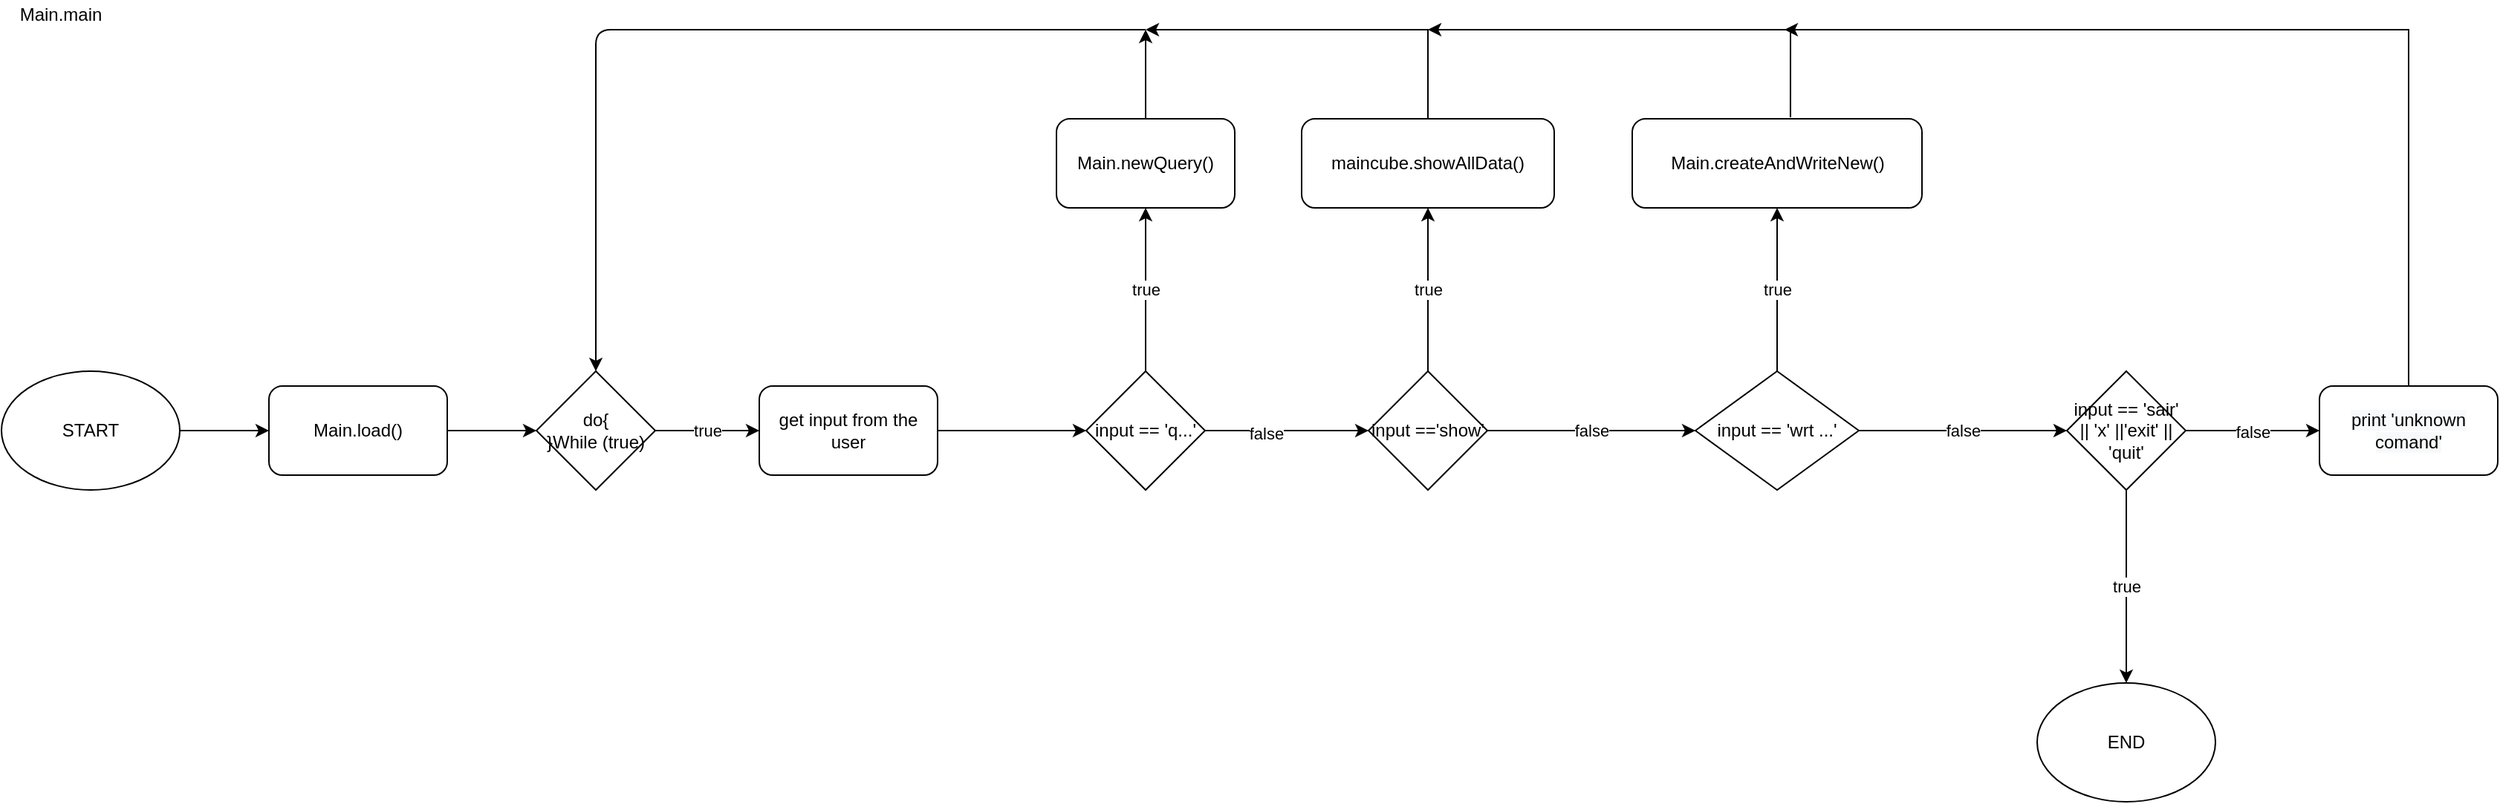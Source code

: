 <mxfile version="14.4.3" type="device" pages="13"><diagram id="ShcrIf_xj6YrEuX8jOEP" name="Main.main"><mxGraphModel dx="1086" dy="806" grid="1" gridSize="10" guides="1" tooltips="1" connect="1" arrows="1" fold="1" page="1" pageScale="1" pageWidth="827" pageHeight="1169" math="0" shadow="0"><root><mxCell id="0"/><mxCell id="1" parent="0"/><mxCell id="ifAIcucsmfBGy1pw_Rjw-1" value="Main.main" style="text;html=1;strokeColor=none;fillColor=none;align=center;verticalAlign=middle;whiteSpace=wrap;rounded=0;" parent="1" vertex="1"><mxGeometry x="20" y="20" width="40" height="20" as="geometry"/></mxCell><mxCell id="ifAIcucsmfBGy1pw_Rjw-4" style="edgeStyle=orthogonalEdgeStyle;rounded=0;orthogonalLoop=1;jettySize=auto;html=1;entryX=0;entryY=0.5;entryDx=0;entryDy=0;" parent="1" source="ifAIcucsmfBGy1pw_Rjw-2" target="ifAIcucsmfBGy1pw_Rjw-3" edge="1"><mxGeometry relative="1" as="geometry"/></mxCell><mxCell id="ifAIcucsmfBGy1pw_Rjw-2" value="START" style="ellipse;whiteSpace=wrap;html=1;" parent="1" vertex="1"><mxGeometry y="270" width="120" height="80" as="geometry"/></mxCell><mxCell id="ifAIcucsmfBGy1pw_Rjw-8" style="edgeStyle=orthogonalEdgeStyle;rounded=0;orthogonalLoop=1;jettySize=auto;html=1;" parent="1" source="ifAIcucsmfBGy1pw_Rjw-3" target="ifAIcucsmfBGy1pw_Rjw-5" edge="1"><mxGeometry relative="1" as="geometry"/></mxCell><mxCell id="ifAIcucsmfBGy1pw_Rjw-3" value="Main.load()" style="rounded=1;whiteSpace=wrap;html=1;" parent="1" vertex="1"><mxGeometry x="180" y="280" width="120" height="60" as="geometry"/></mxCell><mxCell id="ifAIcucsmfBGy1pw_Rjw-7" value="true" style="edgeStyle=orthogonalEdgeStyle;rounded=0;orthogonalLoop=1;jettySize=auto;html=1;entryX=0;entryY=0.5;entryDx=0;entryDy=0;" parent="1" source="ifAIcucsmfBGy1pw_Rjw-5" target="ifAIcucsmfBGy1pw_Rjw-12" edge="1"><mxGeometry relative="1" as="geometry"><Array as="points"/></mxGeometry></mxCell><mxCell id="ifAIcucsmfBGy1pw_Rjw-5" value="do{&lt;br&gt;}While (true)" style="rhombus;whiteSpace=wrap;html=1;" parent="1" vertex="1"><mxGeometry x="360" y="270" width="80" height="80" as="geometry"/></mxCell><mxCell id="ifAIcucsmfBGy1pw_Rjw-14" value="true" style="edgeStyle=orthogonalEdgeStyle;rounded=0;orthogonalLoop=1;jettySize=auto;html=1;" parent="1" source="ifAIcucsmfBGy1pw_Rjw-6" edge="1"><mxGeometry relative="1" as="geometry"><mxPoint x="770" y="160" as="targetPoint"/></mxGeometry></mxCell><mxCell id="ifAIcucsmfBGy1pw_Rjw-18" style="edgeStyle=orthogonalEdgeStyle;rounded=0;orthogonalLoop=1;jettySize=auto;html=1;" parent="1" source="ifAIcucsmfBGy1pw_Rjw-6" target="ifAIcucsmfBGy1pw_Rjw-20" edge="1"><mxGeometry relative="1" as="geometry"><mxPoint x="960" y="310" as="targetPoint"/></mxGeometry></mxCell><mxCell id="ifAIcucsmfBGy1pw_Rjw-19" value="false" style="edgeLabel;html=1;align=center;verticalAlign=middle;resizable=0;points=[];" parent="ifAIcucsmfBGy1pw_Rjw-18" vertex="1" connectable="0"><mxGeometry x="-0.253" y="-2" relative="1" as="geometry"><mxPoint as="offset"/></mxGeometry></mxCell><mxCell id="ifAIcucsmfBGy1pw_Rjw-6" value="input == 'q...'" style="rhombus;whiteSpace=wrap;html=1;" parent="1" vertex="1"><mxGeometry x="730" y="270" width="80" height="80" as="geometry"/></mxCell><mxCell id="ifAIcucsmfBGy1pw_Rjw-13" style="edgeStyle=orthogonalEdgeStyle;rounded=0;orthogonalLoop=1;jettySize=auto;html=1;entryX=0;entryY=0.5;entryDx=0;entryDy=0;" parent="1" source="ifAIcucsmfBGy1pw_Rjw-12" target="ifAIcucsmfBGy1pw_Rjw-6" edge="1"><mxGeometry relative="1" as="geometry"/></mxCell><mxCell id="ifAIcucsmfBGy1pw_Rjw-12" value="get input from the user" style="rounded=1;whiteSpace=wrap;html=1;" parent="1" vertex="1"><mxGeometry x="510" y="280" width="120" height="60" as="geometry"/></mxCell><mxCell id="ifAIcucsmfBGy1pw_Rjw-16" style="edgeStyle=orthogonalEdgeStyle;rounded=0;orthogonalLoop=1;jettySize=auto;html=1;" parent="1" source="ifAIcucsmfBGy1pw_Rjw-15" edge="1"><mxGeometry relative="1" as="geometry"><mxPoint x="770" y="40" as="targetPoint"/></mxGeometry></mxCell><mxCell id="ifAIcucsmfBGy1pw_Rjw-15" value="Main.newQuery()" style="rounded=1;whiteSpace=wrap;html=1;" parent="1" vertex="1"><mxGeometry x="710" y="100" width="120" height="60" as="geometry"/></mxCell><mxCell id="ifAIcucsmfBGy1pw_Rjw-17" value="" style="endArrow=classic;html=1;entryX=0.5;entryY=0;entryDx=0;entryDy=0;" parent="1" target="ifAIcucsmfBGy1pw_Rjw-5" edge="1"><mxGeometry width="50" height="50" relative="1" as="geometry"><mxPoint x="770" y="40" as="sourcePoint"/><mxPoint x="650" y="370" as="targetPoint"/><Array as="points"><mxPoint x="400" y="40"/></Array></mxGeometry></mxCell><mxCell id="ifAIcucsmfBGy1pw_Rjw-21" value="true" style="edgeStyle=orthogonalEdgeStyle;rounded=0;orthogonalLoop=1;jettySize=auto;html=1;" parent="1" source="ifAIcucsmfBGy1pw_Rjw-20" target="ifAIcucsmfBGy1pw_Rjw-22" edge="1"><mxGeometry relative="1" as="geometry"><mxPoint x="960" y="140" as="targetPoint"/></mxGeometry></mxCell><mxCell id="ifAIcucsmfBGy1pw_Rjw-24" value="false" style="edgeStyle=orthogonalEdgeStyle;rounded=0;orthogonalLoop=1;jettySize=auto;html=1;" parent="1" source="ifAIcucsmfBGy1pw_Rjw-20" target="ifAIcucsmfBGy1pw_Rjw-25" edge="1"><mxGeometry relative="1" as="geometry"><mxPoint x="1180" y="310" as="targetPoint"/></mxGeometry></mxCell><mxCell id="ifAIcucsmfBGy1pw_Rjw-20" value="input =='show'" style="rhombus;whiteSpace=wrap;html=1;" parent="1" vertex="1"><mxGeometry x="920" y="270" width="80" height="80" as="geometry"/></mxCell><mxCell id="ifAIcucsmfBGy1pw_Rjw-23" style="edgeStyle=orthogonalEdgeStyle;rounded=0;orthogonalLoop=1;jettySize=auto;html=1;exitX=0.5;exitY=0;exitDx=0;exitDy=0;" parent="1" source="ifAIcucsmfBGy1pw_Rjw-22" edge="1"><mxGeometry relative="1" as="geometry"><mxPoint x="770" y="40" as="targetPoint"/><Array as="points"><mxPoint x="960" y="40"/></Array></mxGeometry></mxCell><mxCell id="ifAIcucsmfBGy1pw_Rjw-22" value="maincube.showAllData()" style="rounded=1;whiteSpace=wrap;html=1;" parent="1" vertex="1"><mxGeometry x="875" y="100" width="170" height="60" as="geometry"/></mxCell><mxCell id="ifAIcucsmfBGy1pw_Rjw-26" value="true" style="edgeStyle=orthogonalEdgeStyle;rounded=0;orthogonalLoop=1;jettySize=auto;html=1;" parent="1" source="ifAIcucsmfBGy1pw_Rjw-25" target="ifAIcucsmfBGy1pw_Rjw-27" edge="1"><mxGeometry relative="1" as="geometry"><mxPoint x="1195" y="130" as="targetPoint"/></mxGeometry></mxCell><mxCell id="ifAIcucsmfBGy1pw_Rjw-29" value="false" style="edgeStyle=orthogonalEdgeStyle;rounded=0;orthogonalLoop=1;jettySize=auto;html=1;" parent="1" source="ifAIcucsmfBGy1pw_Rjw-25" target="ifAIcucsmfBGy1pw_Rjw-30" edge="1"><mxGeometry relative="1" as="geometry"><mxPoint x="1430" y="310" as="targetPoint"/></mxGeometry></mxCell><mxCell id="ifAIcucsmfBGy1pw_Rjw-25" value="input == 'wrt ...'" style="rhombus;whiteSpace=wrap;html=1;" parent="1" vertex="1"><mxGeometry x="1140" y="270" width="110" height="80" as="geometry"/></mxCell><mxCell id="ifAIcucsmfBGy1pw_Rjw-28" style="edgeStyle=orthogonalEdgeStyle;rounded=0;orthogonalLoop=1;jettySize=auto;html=1;exitX=0.546;exitY=-0.017;exitDx=0;exitDy=0;exitPerimeter=0;" parent="1" source="ifAIcucsmfBGy1pw_Rjw-27" edge="1"><mxGeometry relative="1" as="geometry"><mxPoint x="960" y="40" as="targetPoint"/><Array as="points"><mxPoint x="1204" y="40"/></Array></mxGeometry></mxCell><mxCell id="ifAIcucsmfBGy1pw_Rjw-27" value="Main.createAndWriteNew()" style="rounded=1;whiteSpace=wrap;html=1;" parent="1" vertex="1"><mxGeometry x="1097.5" y="100" width="195" height="60" as="geometry"/></mxCell><mxCell id="ifAIcucsmfBGy1pw_Rjw-32" value="true" style="edgeStyle=orthogonalEdgeStyle;rounded=0;orthogonalLoop=1;jettySize=auto;html=1;" parent="1" source="ifAIcucsmfBGy1pw_Rjw-30" target="ifAIcucsmfBGy1pw_Rjw-33" edge="1"><mxGeometry relative="1" as="geometry"><mxPoint x="1430" y="520" as="targetPoint"/></mxGeometry></mxCell><mxCell id="ifAIcucsmfBGy1pw_Rjw-35" value="false" style="edgeStyle=orthogonalEdgeStyle;rounded=0;orthogonalLoop=1;jettySize=auto;html=1;" parent="1" source="ifAIcucsmfBGy1pw_Rjw-30" edge="1"><mxGeometry relative="1" as="geometry"><mxPoint x="1560" y="310" as="targetPoint"/></mxGeometry></mxCell><mxCell id="ifAIcucsmfBGy1pw_Rjw-30" value="input == 'sair' || 'x' ||'exit' || 'quit'" style="rhombus;whiteSpace=wrap;html=1;" parent="1" vertex="1"><mxGeometry x="1390" y="270" width="80" height="80" as="geometry"/></mxCell><mxCell id="ifAIcucsmfBGy1pw_Rjw-33" value="END" style="ellipse;whiteSpace=wrap;html=1;" parent="1" vertex="1"><mxGeometry x="1370" y="480" width="120" height="80" as="geometry"/></mxCell><mxCell id="ifAIcucsmfBGy1pw_Rjw-37" style="edgeStyle=orthogonalEdgeStyle;rounded=0;orthogonalLoop=1;jettySize=auto;html=1;exitX=0.5;exitY=0;exitDx=0;exitDy=0;" parent="1" source="ifAIcucsmfBGy1pw_Rjw-39" edge="1"><mxGeometry relative="1" as="geometry"><mxPoint x="1200" y="40" as="targetPoint"/><mxPoint x="1600" y="270" as="sourcePoint"/><Array as="points"><mxPoint x="1620" y="40"/></Array></mxGeometry></mxCell><mxCell id="ifAIcucsmfBGy1pw_Rjw-39" value="&#10;&#10;&lt;span style=&quot;color: rgb(0, 0, 0); font-family: helvetica; font-size: 12px; font-style: normal; font-weight: 400; letter-spacing: normal; text-align: center; text-indent: 0px; text-transform: none; word-spacing: 0px; background-color: rgb(248, 249, 250); display: inline; float: none;&quot;&gt;print 'unknown comand'&lt;/span&gt;&#10;&#10;" style="rounded=1;whiteSpace=wrap;html=1;" parent="1" vertex="1"><mxGeometry x="1560" y="280" width="120" height="60" as="geometry"/></mxCell></root></mxGraphModel></diagram><diagram id="xQ4VuIBtABZ-F9J78jws" name="Main.load(filename)"><mxGraphModel dx="1086" dy="806" grid="1" gridSize="10" guides="1" tooltips="1" connect="1" arrows="1" fold="1" page="1" pageScale="1" pageWidth="827" pageHeight="1169" math="0" shadow="0"><root><mxCell id="nK2OxpJRMeulgWDnOkPG-0"/><mxCell id="nK2OxpJRMeulgWDnOkPG-1" parent="nK2OxpJRMeulgWDnOkPG-0"/><mxCell id="nK2OxpJRMeulgWDnOkPG-2" value="Main.load(filename)" style="text;html=1;align=center;verticalAlign=middle;resizable=0;points=[];autosize=1;" vertex="1" parent="nK2OxpJRMeulgWDnOkPG-1"><mxGeometry x="30" y="20" width="120" height="20" as="geometry"/></mxCell><mxCell id="nK2OxpJRMeulgWDnOkPG-3" style="edgeStyle=orthogonalEdgeStyle;rounded=0;orthogonalLoop=1;jettySize=auto;html=1;" edge="1" parent="nK2OxpJRMeulgWDnOkPG-1" source="nK2OxpJRMeulgWDnOkPG-4"><mxGeometry relative="1" as="geometry"><mxPoint x="400" y="200" as="targetPoint"/></mxGeometry></mxCell><mxCell id="nK2OxpJRMeulgWDnOkPG-4" value="START" style="ellipse;whiteSpace=wrap;html=1;" vertex="1" parent="nK2OxpJRMeulgWDnOkPG-1"><mxGeometry x="200" y="160" width="120" height="80" as="geometry"/></mxCell><mxCell id="nK2OxpJRMeulgWDnOkPG-5" style="edgeStyle=orthogonalEdgeStyle;rounded=0;orthogonalLoop=1;jettySize=auto;html=1;entryX=0;entryY=0.5;entryDx=0;entryDy=0;" edge="1" parent="nK2OxpJRMeulgWDnOkPG-1" source="nK2OxpJRMeulgWDnOkPG-6" target="nK2OxpJRMeulgWDnOkPG-11"><mxGeometry relative="1" as="geometry"><mxPoint x="600" y="200" as="targetPoint"/></mxGeometry></mxCell><mxCell id="nK2OxpJRMeulgWDnOkPG-6" value="getSizes(filename)" style="rounded=1;whiteSpace=wrap;html=1;" vertex="1" parent="nK2OxpJRMeulgWDnOkPG-1"><mxGeometry x="400" y="170" width="120" height="60" as="geometry"/></mxCell><mxCell id="nK2OxpJRMeulgWDnOkPG-7" style="edgeStyle=orthogonalEdgeStyle;rounded=0;orthogonalLoop=1;jettySize=auto;html=1;entryX=0.5;entryY=0;entryDx=0;entryDy=0;" edge="1" parent="nK2OxpJRMeulgWDnOkPG-1" source="nK2OxpJRMeulgWDnOkPG-8" target="nK2OxpJRMeulgWDnOkPG-17"><mxGeometry relative="1" as="geometry"/></mxCell><mxCell id="nK2OxpJRMeulgWDnOkPG-8" value="readFromDisk(filename)" style="rounded=1;whiteSpace=wrap;html=1;" vertex="1" parent="nK2OxpJRMeulgWDnOkPG-1"><mxGeometry x="565" y="310" width="150" height="60" as="geometry"/></mxCell><mxCell id="nK2OxpJRMeulgWDnOkPG-9" value="yes&lt;span style=&quot;color: rgba(0 , 0 , 0 , 0) ; font-family: monospace ; font-size: 0px ; background-color: rgb(248 , 249 , 250)&quot;&gt;%3CmxGraphModel%3E%3Croot%3E%3CmxCell%20id%3D%220%22%2F%3E%3CmxCell%20id%3D%221%22%20parent%3D%220%22%2F%3E%3CmxCell%20id%3D%222%22%20value%3D%22start%20counter%22%20style%3D%22rounded%3D1%3BwhiteSpace%3Dwrap%3Bhtml%3D1%3B%22%20vertex%3D%221%22%20parent%3D%221%22%3E%3CmxGeometry%20x%3D%22200%22%20y%3D%22170%22%20width%3D%22120%22%20height%3D%2260%22%20as%3D%22geometry%22%2F%3E%3C%2FmxCell%3E%3C%2Froot%3E%3C%2FmxGraphModel%3E&lt;/span&gt;" style="edgeStyle=orthogonalEdgeStyle;rounded=0;orthogonalLoop=1;jettySize=auto;html=1;entryX=0.5;entryY=1;entryDx=0;entryDy=0;" edge="1" parent="nK2OxpJRMeulgWDnOkPG-1" source="nK2OxpJRMeulgWDnOkPG-11" target="nK2OxpJRMeulgWDnOkPG-13"><mxGeometry relative="1" as="geometry"><mxPoint x="640" y="100" as="targetPoint"/></mxGeometry></mxCell><mxCell id="nK2OxpJRMeulgWDnOkPG-10" value="no" style="edgeStyle=orthogonalEdgeStyle;rounded=0;orthogonalLoop=1;jettySize=auto;html=1;" edge="1" parent="nK2OxpJRMeulgWDnOkPG-1" source="nK2OxpJRMeulgWDnOkPG-11"><mxGeometry relative="1" as="geometry"><mxPoint x="640" y="310" as="targetPoint"/></mxGeometry></mxCell><mxCell id="nK2OxpJRMeulgWDnOkPG-11" value="getSizes&lt;br&gt;returned null" style="rhombus;whiteSpace=wrap;html=1;" vertex="1" parent="nK2OxpJRMeulgWDnOkPG-1"><mxGeometry x="585" y="160" width="110" height="80" as="geometry"/></mxCell><mxCell id="nK2OxpJRMeulgWDnOkPG-12" style="edgeStyle=orthogonalEdgeStyle;rounded=0;orthogonalLoop=1;jettySize=auto;html=1;" edge="1" parent="nK2OxpJRMeulgWDnOkPG-1" source="nK2OxpJRMeulgWDnOkPG-13"><mxGeometry relative="1" as="geometry"><mxPoint x="840" y="70" as="targetPoint"/></mxGeometry></mxCell><mxCell id="nK2OxpJRMeulgWDnOkPG-13" value="print error" style="rounded=1;whiteSpace=wrap;html=1;" vertex="1" parent="nK2OxpJRMeulgWDnOkPG-1"><mxGeometry x="580" y="40" width="120" height="60" as="geometry"/></mxCell><mxCell id="nK2OxpJRMeulgWDnOkPG-14" value="END" style="ellipse;whiteSpace=wrap;html=1;" vertex="1" parent="nK2OxpJRMeulgWDnOkPG-1"><mxGeometry x="840" y="30" width="120" height="80" as="geometry"/></mxCell><mxCell id="nK2OxpJRMeulgWDnOkPG-15" value="yes" style="edgeStyle=orthogonalEdgeStyle;rounded=0;orthogonalLoop=1;jettySize=auto;html=1;entryX=0;entryY=0.5;entryDx=0;entryDy=0;" edge="1" parent="nK2OxpJRMeulgWDnOkPG-1" source="nK2OxpJRMeulgWDnOkPG-17" target="nK2OxpJRMeulgWDnOkPG-19"><mxGeometry relative="1" as="geometry"/></mxCell><mxCell id="nK2OxpJRMeulgWDnOkPG-16" value="no" style="edgeStyle=orthogonalEdgeStyle;rounded=0;orthogonalLoop=1;jettySize=auto;html=1;" edge="1" parent="nK2OxpJRMeulgWDnOkPG-1" source="nK2OxpJRMeulgWDnOkPG-17" target="nK2OxpJRMeulgWDnOkPG-21"><mxGeometry relative="1" as="geometry"><mxPoint x="480" y="520" as="targetPoint"/></mxGeometry></mxCell><mxCell id="nK2OxpJRMeulgWDnOkPG-17" value="readFromDisk&lt;br&gt;returned null" style="rhombus;whiteSpace=wrap;html=1;" vertex="1" parent="nK2OxpJRMeulgWDnOkPG-1"><mxGeometry x="570" y="420" width="140" height="80" as="geometry"/></mxCell><mxCell id="nK2OxpJRMeulgWDnOkPG-18" style="edgeStyle=orthogonalEdgeStyle;rounded=0;orthogonalLoop=1;jettySize=auto;html=1;entryX=0.5;entryY=1;entryDx=0;entryDy=0;" edge="1" parent="nK2OxpJRMeulgWDnOkPG-1" source="nK2OxpJRMeulgWDnOkPG-19" target="nK2OxpJRMeulgWDnOkPG-14"><mxGeometry relative="1" as="geometry"><mxPoint x="980" y="460" as="targetPoint"/></mxGeometry></mxCell><mxCell id="nK2OxpJRMeulgWDnOkPG-19" value="print error" style="rounded=1;whiteSpace=wrap;html=1;" vertex="1" parent="nK2OxpJRMeulgWDnOkPG-1"><mxGeometry x="840" y="430" width="120" height="60" as="geometry"/></mxCell><mxCell id="nK2OxpJRMeulgWDnOkPG-20" style="edgeStyle=orthogonalEdgeStyle;rounded=0;orthogonalLoop=1;jettySize=auto;html=1;entryX=1;entryY=0.5;entryDx=0;entryDy=0;" edge="1" parent="nK2OxpJRMeulgWDnOkPG-1" source="nK2OxpJRMeulgWDnOkPG-21" target="nK2OxpJRMeulgWDnOkPG-23"><mxGeometry relative="1" as="geometry"><mxPoint x="280" y="550" as="targetPoint"/></mxGeometry></mxCell><mxCell id="nK2OxpJRMeulgWDnOkPG-21" value="Creates 'mainCube'" style="rounded=1;whiteSpace=wrap;html=1;" vertex="1" parent="nK2OxpJRMeulgWDnOkPG-1"><mxGeometry x="350" y="430" width="120" height="60" as="geometry"/></mxCell><mxCell id="nK2OxpJRMeulgWDnOkPG-22" style="edgeStyle=orthogonalEdgeStyle;rounded=0;orthogonalLoop=1;jettySize=auto;html=1;entryX=0.5;entryY=0;entryDx=0;entryDy=0;" edge="1" parent="nK2OxpJRMeulgWDnOkPG-1" source="nK2OxpJRMeulgWDnOkPG-23" target="nK2OxpJRMeulgWDnOkPG-24"><mxGeometry relative="1" as="geometry"><mxPoint x="220" y="627" as="targetPoint"/></mxGeometry></mxCell><mxCell id="nK2OxpJRMeulgWDnOkPG-23" value="prints statistics about&amp;nbsp; the load" style="rounded=1;whiteSpace=wrap;html=1;" vertex="1" parent="nK2OxpJRMeulgWDnOkPG-1"><mxGeometry x="130" y="430" width="120" height="60" as="geometry"/></mxCell><mxCell id="nK2OxpJRMeulgWDnOkPG-24" value="END" style="ellipse;whiteSpace=wrap;html=1;" vertex="1" parent="nK2OxpJRMeulgWDnOkPG-1"><mxGeometry x="130" y="610" width="120" height="80" as="geometry"/></mxCell></root></mxGraphModel></diagram><diagram id="YUJESN_d7XiEg3_JdRsH" name="Main.createAndWriteNew(input)"><mxGraphModel dx="1888" dy="2015" grid="1" gridSize="10" guides="1" tooltips="1" connect="1" arrows="1" fold="1" page="1" pageScale="1" pageWidth="827" pageHeight="1169" math="0" shadow="0"><root><mxCell id="rUd5-pXuxU_YBA3l2fJO-0"/><mxCell id="rUd5-pXuxU_YBA3l2fJO-1" parent="rUd5-pXuxU_YBA3l2fJO-0"/><mxCell id="rUd5-pXuxU_YBA3l2fJO-2" value="Main.createAndWriteNew(input)" style="text;html=1;align=center;verticalAlign=middle;resizable=0;points=[];autosize=1;" vertex="1" parent="rUd5-pXuxU_YBA3l2fJO-1"><mxGeometry x="850" y="40" width="190" height="20" as="geometry"/></mxCell><mxCell id="rUd5-pXuxU_YBA3l2fJO-3" style="edgeStyle=orthogonalEdgeStyle;rounded=0;orthogonalLoop=1;jettySize=auto;html=1;" edge="1" parent="rUd5-pXuxU_YBA3l2fJO-1" source="rUd5-pXuxU_YBA3l2fJO-4" target="rUd5-pXuxU_YBA3l2fJO-7"><mxGeometry relative="1" as="geometry"><mxPoint x="1080" y="260" as="targetPoint"/></mxGeometry></mxCell><mxCell id="rUd5-pXuxU_YBA3l2fJO-4" value="START" style="ellipse;whiteSpace=wrap;html=1;" vertex="1" parent="rUd5-pXuxU_YBA3l2fJO-1"><mxGeometry x="850" y="220" width="120" height="80" as="geometry"/></mxCell><mxCell id="rUd5-pXuxU_YBA3l2fJO-5" value="no" style="edgeStyle=orthogonalEdgeStyle;rounded=0;orthogonalLoop=1;jettySize=auto;html=1;" edge="1" parent="rUd5-pXuxU_YBA3l2fJO-1" source="rUd5-pXuxU_YBA3l2fJO-7"><mxGeometry relative="1" as="geometry"><mxPoint x="1110.0" y="120" as="targetPoint"/></mxGeometry></mxCell><mxCell id="rUd5-pXuxU_YBA3l2fJO-6" style="edgeStyle=orthogonalEdgeStyle;rounded=0;orthogonalLoop=1;jettySize=auto;html=1;" edge="1" parent="rUd5-pXuxU_YBA3l2fJO-1" source="rUd5-pXuxU_YBA3l2fJO-7" target="rUd5-pXuxU_YBA3l2fJO-10"><mxGeometry relative="1" as="geometry"><mxPoint x="1260" y="260" as="targetPoint"/></mxGeometry></mxCell><mxCell id="rUd5-pXuxU_YBA3l2fJO-7" value="input has 5 words separeted by space?" style="rhombus;whiteSpace=wrap;html=1;" vertex="1" parent="rUd5-pXuxU_YBA3l2fJO-1"><mxGeometry x="1040" y="200" width="140" height="120" as="geometry"/></mxCell><mxCell id="rUd5-pXuxU_YBA3l2fJO-8" value="END" style="ellipse;whiteSpace=wrap;html=1;" vertex="1" parent="rUd5-pXuxU_YBA3l2fJO-1"><mxGeometry x="1050" y="40" width="120" height="80" as="geometry"/></mxCell><mxCell id="rUd5-pXuxU_YBA3l2fJO-9" style="edgeStyle=orthogonalEdgeStyle;rounded=0;orthogonalLoop=1;jettySize=auto;html=1;" edge="1" parent="rUd5-pXuxU_YBA3l2fJO-1" source="rUd5-pXuxU_YBA3l2fJO-10" target="rUd5-pXuxU_YBA3l2fJO-12"><mxGeometry relative="1" as="geometry"><mxPoint x="1490" y="260" as="targetPoint"/></mxGeometry></mxCell><mxCell id="rUd5-pXuxU_YBA3l2fJO-10" value="Process information" style="rounded=1;whiteSpace=wrap;html=1;" vertex="1" parent="rUd5-pXuxU_YBA3l2fJO-1"><mxGeometry x="1260" y="230" width="120" height="60" as="geometry"/></mxCell><mxCell id="rUd5-pXuxU_YBA3l2fJO-11" style="edgeStyle=orthogonalEdgeStyle;rounded=0;orthogonalLoop=1;jettySize=auto;html=1;" edge="1" parent="rUd5-pXuxU_YBA3l2fJO-1" source="rUd5-pXuxU_YBA3l2fJO-12"><mxGeometry relative="1" as="geometry"><mxPoint x="1830" y="260" as="targetPoint"/></mxGeometry></mxCell><mxCell id="rUd5-pXuxU_YBA3l2fJO-12" value="createAndWriteRancomObjectsList(...)" style="rounded=1;whiteSpace=wrap;html=1;" vertex="1" parent="rUd5-pXuxU_YBA3l2fJO-1"><mxGeometry x="1460" y="230" width="230" height="60" as="geometry"/></mxCell><mxCell id="rUd5-pXuxU_YBA3l2fJO-13" value="END" style="ellipse;whiteSpace=wrap;html=1;" vertex="1" parent="rUd5-pXuxU_YBA3l2fJO-1"><mxGeometry x="1830" y="220" width="120" height="80" as="geometry"/></mxCell></root></mxGraphModel></diagram><diagram id="zlmQjmVa7I1T2_VlA9om" name="Main.Query(input)"><mxGraphModel dx="1086" dy="806" grid="1" gridSize="10" guides="1" tooltips="1" connect="1" arrows="1" fold="1" page="1" pageScale="1" pageWidth="827" pageHeight="1169" math="0" shadow="0"><root><mxCell id="7nTYu0BZ-NU9l46vJzaV-0"/><mxCell id="7nTYu0BZ-NU9l46vJzaV-1" parent="7nTYu0BZ-NU9l46vJzaV-0"/><mxCell id="7nTYu0BZ-NU9l46vJzaV-2" value="Main.Query(input)" style="text;html=1;align=center;verticalAlign=middle;resizable=0;points=[];autosize=1;" vertex="1" parent="7nTYu0BZ-NU9l46vJzaV-1"><mxGeometry x="30" y="30" width="110" height="20" as="geometry"/></mxCell><mxCell id="7nTYu0BZ-NU9l46vJzaV-3" style="edgeStyle=orthogonalEdgeStyle;rounded=0;orthogonalLoop=1;jettySize=auto;html=1;" edge="1" parent="7nTYu0BZ-NU9l46vJzaV-1" source="7nTYu0BZ-NU9l46vJzaV-4" target="7nTYu0BZ-NU9l46vJzaV-6"><mxGeometry relative="1" as="geometry"><mxPoint x="350" y="220" as="targetPoint"/></mxGeometry></mxCell><mxCell id="7nTYu0BZ-NU9l46vJzaV-4" value="START" style="ellipse;whiteSpace=wrap;html=1;" vertex="1" parent="7nTYu0BZ-NU9l46vJzaV-1"><mxGeometry y="170" width="120" height="80" as="geometry"/></mxCell><mxCell id="7nTYu0BZ-NU9l46vJzaV-5" style="edgeStyle=orthogonalEdgeStyle;rounded=0;orthogonalLoop=1;jettySize=auto;html=1;entryX=0;entryY=0.5;entryDx=0;entryDy=0;" edge="1" parent="7nTYu0BZ-NU9l46vJzaV-1" source="7nTYu0BZ-NU9l46vJzaV-6" target="7nTYu0BZ-NU9l46vJzaV-12"><mxGeometry relative="1" as="geometry"/></mxCell><mxCell id="7nTYu0BZ-NU9l46vJzaV-6" value="Splits input into values, processing it" style="rounded=1;whiteSpace=wrap;html=1;" vertex="1" parent="7nTYu0BZ-NU9l46vJzaV-1"><mxGeometry x="240" y="180" width="120" height="60" as="geometry"/></mxCell><mxCell id="7nTYu0BZ-NU9l46vJzaV-7" value="yes" style="edgeStyle=orthogonalEdgeStyle;rounded=0;orthogonalLoop=1;jettySize=auto;html=1;" edge="1" parent="7nTYu0BZ-NU9l46vJzaV-1" source="7nTYu0BZ-NU9l46vJzaV-9" target="7nTYu0BZ-NU9l46vJzaV-15"><mxGeometry relative="1" as="geometry"><mxPoint x="720" y="120" as="targetPoint"/></mxGeometry></mxCell><mxCell id="7nTYu0BZ-NU9l46vJzaV-8" value="no" style="edgeStyle=orthogonalEdgeStyle;rounded=0;orthogonalLoop=1;jettySize=auto;html=1;entryX=0.5;entryY=0;entryDx=0;entryDy=0;exitX=0.5;exitY=1;exitDx=0;exitDy=0;" edge="1" parent="7nTYu0BZ-NU9l46vJzaV-1" source="7nTYu0BZ-NU9l46vJzaV-9" target="7nTYu0BZ-NU9l46vJzaV-20"><mxGeometry relative="1" as="geometry"><mxPoint x="555" y="340" as="targetPoint"/></mxGeometry></mxCell><mxCell id="7nTYu0BZ-NU9l46vJzaV-9" value="values include '?'" style="rhombus;whiteSpace=wrap;html=1;" vertex="1" parent="7nTYu0BZ-NU9l46vJzaV-1"><mxGeometry x="650" y="170" width="140" height="80" as="geometry"/></mxCell><mxCell id="7nTYu0BZ-NU9l46vJzaV-10" value="yes" style="edgeStyle=orthogonalEdgeStyle;rounded=0;orthogonalLoop=1;jettySize=auto;html=1;" edge="1" parent="7nTYu0BZ-NU9l46vJzaV-1" source="7nTYu0BZ-NU9l46vJzaV-12"><mxGeometry relative="1" as="geometry"><mxPoint x="520" y="100" as="targetPoint"/></mxGeometry></mxCell><mxCell id="7nTYu0BZ-NU9l46vJzaV-11" value="no" style="edgeStyle=orthogonalEdgeStyle;rounded=0;orthogonalLoop=1;jettySize=auto;html=1;entryX=0;entryY=0.5;entryDx=0;entryDy=0;" edge="1" parent="7nTYu0BZ-NU9l46vJzaV-1" source="7nTYu0BZ-NU9l46vJzaV-12" target="7nTYu0BZ-NU9l46vJzaV-9"><mxGeometry relative="1" as="geometry"/></mxCell><mxCell id="7nTYu0BZ-NU9l46vJzaV-12" value="has unknown value" style="rhombus;whiteSpace=wrap;html=1;" vertex="1" parent="7nTYu0BZ-NU9l46vJzaV-1"><mxGeometry x="450" y="170" width="140" height="80" as="geometry"/></mxCell><mxCell id="7nTYu0BZ-NU9l46vJzaV-13" value="END" style="ellipse;whiteSpace=wrap;html=1;" vertex="1" parent="7nTYu0BZ-NU9l46vJzaV-1"><mxGeometry x="460" y="20" width="120" height="80" as="geometry"/></mxCell><mxCell id="7nTYu0BZ-NU9l46vJzaV-14" style="edgeStyle=orthogonalEdgeStyle;rounded=0;orthogonalLoop=1;jettySize=auto;html=1;entryX=0;entryY=0.5;entryDx=0;entryDy=0;" edge="1" parent="7nTYu0BZ-NU9l46vJzaV-1" source="7nTYu0BZ-NU9l46vJzaV-15" target="7nTYu0BZ-NU9l46vJzaV-24"><mxGeometry relative="1" as="geometry"/></mxCell><mxCell id="7nTYu0BZ-NU9l46vJzaV-15" value="mainCube.getSubCube(&amp;lt;processed input&amp;gt;)&amp;nbsp;" style="rounded=1;whiteSpace=wrap;html=1;" vertex="1" parent="7nTYu0BZ-NU9l46vJzaV-1"><mxGeometry x="597.5" y="60" width="245" height="60" as="geometry"/></mxCell><mxCell id="7nTYu0BZ-NU9l46vJzaV-25" style="edgeStyle=orthogonalEdgeStyle;rounded=0;orthogonalLoop=1;jettySize=auto;html=1;entryX=0.5;entryY=0;entryDx=0;entryDy=0;" edge="1" parent="7nTYu0BZ-NU9l46vJzaV-1" source="7nTYu0BZ-NU9l46vJzaV-20" target="7nTYu0BZ-NU9l46vJzaV-21"><mxGeometry relative="1" as="geometry"/></mxCell><mxCell id="7nTYu0BZ-NU9l46vJzaV-20" value="mainCube.seachMultipleDImensionsAtOnce(&amp;lt;processed input&amp;gt;)&lt;br&gt;and show returning value" style="rounded=1;whiteSpace=wrap;html=1;" vertex="1" parent="7nTYu0BZ-NU9l46vJzaV-1"><mxGeometry x="530" y="310" width="380" height="60" as="geometry"/></mxCell><mxCell id="7nTYu0BZ-NU9l46vJzaV-21" value="END" style="ellipse;whiteSpace=wrap;html=1;" vertex="1" parent="7nTYu0BZ-NU9l46vJzaV-1"><mxGeometry x="660" y="410" width="120" height="80" as="geometry"/></mxCell><mxCell id="7nTYu0BZ-NU9l46vJzaV-24" value="END" style="ellipse;whiteSpace=wrap;html=1;" vertex="1" parent="7nTYu0BZ-NU9l46vJzaV-1"><mxGeometry x="920" y="50" width="120" height="80" as="geometry"/></mxCell></root></mxGraphModel></diagram><diagram id="rgS0wWF4MSWTCKajT20_" name="Main.getSizes(path)"><mxGraphModel dx="1086" dy="806" grid="1" gridSize="10" guides="1" tooltips="1" connect="1" arrows="1" fold="1" page="1" pageScale="1" pageWidth="827" pageHeight="1169" math="0" shadow="0"><root><mxCell id="2MjTyPMB-LjI-x72lN6p-0"/><mxCell id="2MjTyPMB-LjI-x72lN6p-1" parent="2MjTyPMB-LjI-x72lN6p-0"/><mxCell id="q7j3OjJsYkGJbCnAkRgK-0" value="Main.getSizes(path)" style="text;html=1;strokeColor=none;fillColor=none;align=center;verticalAlign=middle;whiteSpace=wrap;rounded=0;" vertex="1" parent="2MjTyPMB-LjI-x72lN6p-1"><mxGeometry y="20" width="190" height="20" as="geometry"/></mxCell><mxCell id="q7j3OjJsYkGJbCnAkRgK-1" style="edgeStyle=orthogonalEdgeStyle;rounded=0;orthogonalLoop=1;jettySize=auto;html=1;" edge="1" parent="2MjTyPMB-LjI-x72lN6p-1" source="q7j3OjJsYkGJbCnAkRgK-2" target="q7j3OjJsYkGJbCnAkRgK-5"><mxGeometry relative="1" as="geometry"><mxPoint x="240" y="200" as="targetPoint"/></mxGeometry></mxCell><mxCell id="q7j3OjJsYkGJbCnAkRgK-2" value="START" style="ellipse;whiteSpace=wrap;html=1;" vertex="1" parent="2MjTyPMB-LjI-x72lN6p-1"><mxGeometry x="20" y="160" width="120" height="80" as="geometry"/></mxCell><mxCell id="q7j3OjJsYkGJbCnAkRgK-3" value="yes" style="edgeStyle=orthogonalEdgeStyle;rounded=0;orthogonalLoop=1;jettySize=auto;html=1;exitX=0.5;exitY=0;exitDx=0;exitDy=0;entryX=0;entryY=0.5;entryDx=0;entryDy=0;" edge="1" parent="2MjTyPMB-LjI-x72lN6p-1" source="q7j3OjJsYkGJbCnAkRgK-5" target="q7j3OjJsYkGJbCnAkRgK-7"><mxGeometry relative="1" as="geometry"><mxPoint x="390" y="70" as="targetPoint"/></mxGeometry></mxCell><mxCell id="q7j3OjJsYkGJbCnAkRgK-4" value="no" style="edgeStyle=orthogonalEdgeStyle;rounded=0;orthogonalLoop=1;jettySize=auto;html=1;exitX=0.5;exitY=1;exitDx=0;exitDy=0;entryX=0;entryY=0.5;entryDx=0;entryDy=0;" edge="1" parent="2MjTyPMB-LjI-x72lN6p-1" source="q7j3OjJsYkGJbCnAkRgK-5" target="q7j3OjJsYkGJbCnAkRgK-10"><mxGeometry relative="1" as="geometry"><mxPoint x="360" y="330" as="targetPoint"/></mxGeometry></mxCell><mxCell id="q7j3OjJsYkGJbCnAkRgK-5" value="open file fails" style="rhombus;whiteSpace=wrap;html=1;" vertex="1" parent="2MjTyPMB-LjI-x72lN6p-1"><mxGeometry x="200" y="160" width="140" height="80" as="geometry"/></mxCell><mxCell id="q7j3OjJsYkGJbCnAkRgK-6" style="edgeStyle=orthogonalEdgeStyle;rounded=0;orthogonalLoop=1;jettySize=auto;html=1;entryX=0.5;entryY=0;entryDx=0;entryDy=0;" edge="1" parent="2MjTyPMB-LjI-x72lN6p-1" source="q7j3OjJsYkGJbCnAkRgK-7" target="q7j3OjJsYkGJbCnAkRgK-8"><mxGeometry relative="1" as="geometry"><mxPoint x="960" y="250" as="targetPoint"/></mxGeometry></mxCell><mxCell id="q7j3OjJsYkGJbCnAkRgK-7" value="print error" style="rounded=1;whiteSpace=wrap;html=1;" vertex="1" parent="2MjTyPMB-LjI-x72lN6p-1"><mxGeometry x="540" y="40" width="120" height="60" as="geometry"/></mxCell><mxCell id="q7j3OjJsYkGJbCnAkRgK-8" value="END" style="ellipse;whiteSpace=wrap;html=1;" vertex="1" parent="2MjTyPMB-LjI-x72lN6p-1"><mxGeometry x="880" y="260" width="120" height="80" as="geometry"/></mxCell><mxCell id="q7j3OjJsYkGJbCnAkRgK-9" style="edgeStyle=orthogonalEdgeStyle;rounded=0;orthogonalLoop=1;jettySize=auto;html=1;" edge="1" parent="2MjTyPMB-LjI-x72lN6p-1" source="q7j3OjJsYkGJbCnAkRgK-10"><mxGeometry relative="1" as="geometry"><mxPoint x="530" y="330" as="targetPoint"/></mxGeometry></mxCell><mxCell id="q7j3OjJsYkGJbCnAkRgK-10" value="reads first line and processes it" style="rounded=1;whiteSpace=wrap;html=1;" vertex="1" parent="2MjTyPMB-LjI-x72lN6p-1"><mxGeometry x="300" y="300" width="120" height="60" as="geometry"/></mxCell><mxCell id="q7j3OjJsYkGJbCnAkRgK-11" value="yes" style="edgeStyle=orthogonalEdgeStyle;rounded=0;orthogonalLoop=1;jettySize=auto;html=1;entryX=0.5;entryY=1;entryDx=0;entryDy=0;" edge="1" parent="2MjTyPMB-LjI-x72lN6p-1" source="q7j3OjJsYkGJbCnAkRgK-13" target="q7j3OjJsYkGJbCnAkRgK-7"><mxGeometry relative="1" as="geometry"/></mxCell><mxCell id="q7j3OjJsYkGJbCnAkRgK-12" value="no" style="edgeStyle=orthogonalEdgeStyle;rounded=0;orthogonalLoop=1;jettySize=auto;html=1;" edge="1" parent="2MjTyPMB-LjI-x72lN6p-1" source="q7j3OjJsYkGJbCnAkRgK-13" target="q7j3OjJsYkGJbCnAkRgK-15"><mxGeometry relative="1" as="geometry"><mxPoint x="600" y="470" as="targetPoint"/></mxGeometry></mxCell><mxCell id="q7j3OjJsYkGJbCnAkRgK-13" value="close file fails" style="rhombus;whiteSpace=wrap;html=1;" vertex="1" parent="2MjTyPMB-LjI-x72lN6p-1"><mxGeometry x="530" y="290" width="140" height="80" as="geometry"/></mxCell><mxCell id="q7j3OjJsYkGJbCnAkRgK-14" style="edgeStyle=orthogonalEdgeStyle;rounded=0;orthogonalLoop=1;jettySize=auto;html=1;entryX=0.5;entryY=1;entryDx=0;entryDy=0;" edge="1" parent="2MjTyPMB-LjI-x72lN6p-1" source="q7j3OjJsYkGJbCnAkRgK-15" target="q7j3OjJsYkGJbCnAkRgK-8"><mxGeometry relative="1" as="geometry"><mxPoint x="960" y="370" as="targetPoint"/></mxGeometry></mxCell><mxCell id="q7j3OjJsYkGJbCnAkRgK-15" value="returns processed line" style="rounded=1;whiteSpace=wrap;html=1;" vertex="1" parent="2MjTyPMB-LjI-x72lN6p-1"><mxGeometry x="540" y="440" width="120" height="60" as="geometry"/></mxCell></root></mxGraphModel></diagram><diagram id="RWIn6DjrMtcFciQy3QNV" name="Main.readFromDisk(path)"><mxGraphModel dx="1086" dy="806" grid="1" gridSize="10" guides="1" tooltips="1" connect="1" arrows="1" fold="1" page="1" pageScale="1" pageWidth="827" pageHeight="1169" math="0" shadow="0"><root><mxCell id="JSKb7oKrXGtM5PfOiBet-0"/><mxCell id="JSKb7oKrXGtM5PfOiBet-1" parent="JSKb7oKrXGtM5PfOiBet-0"/><mxCell id="JSKb7oKrXGtM5PfOiBet-2" value="Main.readFromDisk(path)" style="text;html=1;align=center;verticalAlign=middle;resizable=0;points=[];autosize=1;" vertex="1" parent="JSKb7oKrXGtM5PfOiBet-1"><mxGeometry y="10" width="150" height="20" as="geometry"/></mxCell><mxCell id="JSKb7oKrXGtM5PfOiBet-3" style="edgeStyle=orthogonalEdgeStyle;rounded=0;orthogonalLoop=1;jettySize=auto;html=1;" edge="1" parent="JSKb7oKrXGtM5PfOiBet-1" source="JSKb7oKrXGtM5PfOiBet-4" target="JSKb7oKrXGtM5PfOiBet-7"><mxGeometry relative="1" as="geometry"><mxPoint x="240" y="200" as="targetPoint"/></mxGeometry></mxCell><mxCell id="JSKb7oKrXGtM5PfOiBet-4" value="START" style="ellipse;whiteSpace=wrap;html=1;" vertex="1" parent="JSKb7oKrXGtM5PfOiBet-1"><mxGeometry x="20" y="160" width="120" height="80" as="geometry"/></mxCell><mxCell id="JSKb7oKrXGtM5PfOiBet-5" value="yes" style="edgeStyle=orthogonalEdgeStyle;rounded=0;orthogonalLoop=1;jettySize=auto;html=1;exitX=0.5;exitY=0;exitDx=0;exitDy=0;entryX=0;entryY=0.5;entryDx=0;entryDy=0;" edge="1" parent="JSKb7oKrXGtM5PfOiBet-1" source="JSKb7oKrXGtM5PfOiBet-7" target="JSKb7oKrXGtM5PfOiBet-9"><mxGeometry relative="1" as="geometry"><mxPoint x="390" y="70" as="targetPoint"/></mxGeometry></mxCell><mxCell id="JSKb7oKrXGtM5PfOiBet-6" value="no" style="edgeStyle=orthogonalEdgeStyle;rounded=0;orthogonalLoop=1;jettySize=auto;html=1;exitX=0.5;exitY=1;exitDx=0;exitDy=0;" edge="1" parent="JSKb7oKrXGtM5PfOiBet-1" source="JSKb7oKrXGtM5PfOiBet-7" target="JSKb7oKrXGtM5PfOiBet-17"><mxGeometry relative="1" as="geometry"><mxPoint x="200" y="320" as="targetPoint"/></mxGeometry></mxCell><mxCell id="JSKb7oKrXGtM5PfOiBet-7" value="open file fails" style="rhombus;whiteSpace=wrap;html=1;" vertex="1" parent="JSKb7oKrXGtM5PfOiBet-1"><mxGeometry x="200" y="160" width="140" height="80" as="geometry"/></mxCell><mxCell id="JSKb7oKrXGtM5PfOiBet-8" style="edgeStyle=orthogonalEdgeStyle;rounded=0;orthogonalLoop=1;jettySize=auto;html=1;entryX=0.5;entryY=0;entryDx=0;entryDy=0;" edge="1" parent="JSKb7oKrXGtM5PfOiBet-1" source="JSKb7oKrXGtM5PfOiBet-9" target="JSKb7oKrXGtM5PfOiBet-10"><mxGeometry relative="1" as="geometry"><mxPoint x="960" y="250" as="targetPoint"/></mxGeometry></mxCell><mxCell id="JSKb7oKrXGtM5PfOiBet-9" value="print error" style="rounded=1;whiteSpace=wrap;html=1;" vertex="1" parent="JSKb7oKrXGtM5PfOiBet-1"><mxGeometry x="540" y="40" width="120" height="60" as="geometry"/></mxCell><mxCell id="JSKb7oKrXGtM5PfOiBet-10" value="END" style="ellipse;whiteSpace=wrap;html=1;" vertex="1" parent="JSKb7oKrXGtM5PfOiBet-1"><mxGeometry x="880" y="260" width="120" height="80" as="geometry"/></mxCell><mxCell id="JSKb7oKrXGtM5PfOiBet-11" value="yes" style="edgeStyle=orthogonalEdgeStyle;rounded=0;orthogonalLoop=1;jettySize=auto;html=1;entryX=0.5;entryY=1;entryDx=0;entryDy=0;" edge="1" parent="JSKb7oKrXGtM5PfOiBet-1" source="JSKb7oKrXGtM5PfOiBet-13" target="JSKb7oKrXGtM5PfOiBet-9"><mxGeometry relative="1" as="geometry"/></mxCell><mxCell id="JSKb7oKrXGtM5PfOiBet-12" value="no" style="edgeStyle=orthogonalEdgeStyle;rounded=0;orthogonalLoop=1;jettySize=auto;html=1;" edge="1" parent="JSKb7oKrXGtM5PfOiBet-1" source="JSKb7oKrXGtM5PfOiBet-13" target="JSKb7oKrXGtM5PfOiBet-15"><mxGeometry relative="1" as="geometry"><mxPoint x="600" y="470" as="targetPoint"/></mxGeometry></mxCell><mxCell id="JSKb7oKrXGtM5PfOiBet-13" value="close file fails" style="rhombus;whiteSpace=wrap;html=1;" vertex="1" parent="JSKb7oKrXGtM5PfOiBet-1"><mxGeometry x="530" y="290" width="140" height="80" as="geometry"/></mxCell><mxCell id="JSKb7oKrXGtM5PfOiBet-14" style="edgeStyle=orthogonalEdgeStyle;rounded=0;orthogonalLoop=1;jettySize=auto;html=1;entryX=0.5;entryY=1;entryDx=0;entryDy=0;" edge="1" parent="JSKb7oKrXGtM5PfOiBet-1" source="JSKb7oKrXGtM5PfOiBet-15" target="JSKb7oKrXGtM5PfOiBet-10"><mxGeometry relative="1" as="geometry"><mxPoint x="960" y="370" as="targetPoint"/></mxGeometry></mxCell><mxCell id="JSKb7oKrXGtM5PfOiBet-15" value="returns processed integer matrix" style="rounded=1;whiteSpace=wrap;html=1;" vertex="1" parent="JSKb7oKrXGtM5PfOiBet-1"><mxGeometry x="540" y="440" width="120" height="60" as="geometry"/></mxCell><mxCell id="JSKb7oKrXGtM5PfOiBet-16" style="edgeStyle=orthogonalEdgeStyle;rounded=0;orthogonalLoop=1;jettySize=auto;html=1;" edge="1" parent="JSKb7oKrXGtM5PfOiBet-1" source="JSKb7oKrXGtM5PfOiBet-17" target="JSKb7oKrXGtM5PfOiBet-19"><mxGeometry relative="1" as="geometry"><mxPoint x="200" y="450" as="targetPoint"/></mxGeometry></mxCell><mxCell id="JSKb7oKrXGtM5PfOiBet-17" value="reads first line to obtain number of tuples/ lines to read" style="rounded=1;whiteSpace=wrap;html=1;" vertex="1" parent="JSKb7oKrXGtM5PfOiBet-1"><mxGeometry x="140" y="290" width="120" height="60" as="geometry"/></mxCell><mxCell id="JSKb7oKrXGtM5PfOiBet-18" style="edgeStyle=orthogonalEdgeStyle;rounded=0;orthogonalLoop=1;jettySize=auto;html=1;" edge="1" parent="JSKb7oKrXGtM5PfOiBet-1" source="JSKb7oKrXGtM5PfOiBet-19"><mxGeometry relative="1" as="geometry"><mxPoint x="370" y="370" as="targetPoint"/></mxGeometry></mxCell><mxCell id="JSKb7oKrXGtM5PfOiBet-19" value="reads all the following lines and process its numbers into an integer matrix" style="rounded=1;whiteSpace=wrap;html=1;" vertex="1" parent="JSKb7oKrXGtM5PfOiBet-1"><mxGeometry x="140" y="420" width="120" height="60" as="geometry"/></mxCell><mxCell id="JSKb7oKrXGtM5PfOiBet-20" value="yes" style="edgeStyle=orthogonalEdgeStyle;rounded=0;orthogonalLoop=1;jettySize=auto;html=1;" edge="1" parent="JSKb7oKrXGtM5PfOiBet-1" source="JSKb7oKrXGtM5PfOiBet-22"><mxGeometry relative="1" as="geometry"><mxPoint x="440" y="70" as="targetPoint"/></mxGeometry></mxCell><mxCell id="JSKb7oKrXGtM5PfOiBet-21" value="no" style="edgeStyle=orthogonalEdgeStyle;rounded=0;orthogonalLoop=1;jettySize=auto;html=1;entryX=0;entryY=0.5;entryDx=0;entryDy=0;" edge="1" parent="JSKb7oKrXGtM5PfOiBet-1" source="JSKb7oKrXGtM5PfOiBet-22" target="JSKb7oKrXGtM5PfOiBet-13"><mxGeometry relative="1" as="geometry"><Array as="points"><mxPoint x="470" y="330"/><mxPoint x="470" y="330"/></Array></mxGeometry></mxCell><mxCell id="JSKb7oKrXGtM5PfOiBet-22" value="string to integer fails" style="rhombus;whiteSpace=wrap;html=1;" vertex="1" parent="JSKb7oKrXGtM5PfOiBet-1"><mxGeometry x="300" y="290" width="140" height="80" as="geometry"/></mxCell></root></mxGraphModel></diagram><diagram id="pQ3SSy1ph4qyUcKr1xe6" name="Main.writeOnDisk(path, matrix)"><mxGraphModel dx="1086" dy="806" grid="1" gridSize="10" guides="1" tooltips="1" connect="1" arrows="1" fold="1" page="1" pageScale="1" pageWidth="827" pageHeight="1169" math="0" shadow="0"><root><mxCell id="EjnUMnmQcYLOd9UqFCjK-0"/><mxCell id="EjnUMnmQcYLOd9UqFCjK-1" parent="EjnUMnmQcYLOd9UqFCjK-0"/><mxCell id="EjnUMnmQcYLOd9UqFCjK-2" value="Main.writeOnDisk(path, matrix)" style="text;html=1;align=center;verticalAlign=middle;resizable=0;points=[];autosize=1;" vertex="1" parent="EjnUMnmQcYLOd9UqFCjK-1"><mxGeometry x="10" y="20" width="180" height="20" as="geometry"/></mxCell><mxCell id="EjnUMnmQcYLOd9UqFCjK-3" style="edgeStyle=orthogonalEdgeStyle;rounded=0;orthogonalLoop=1;jettySize=auto;html=1;" edge="1" parent="EjnUMnmQcYLOd9UqFCjK-1" source="EjnUMnmQcYLOd9UqFCjK-4" target="EjnUMnmQcYLOd9UqFCjK-7"><mxGeometry relative="1" as="geometry"><mxPoint x="240" y="200" as="targetPoint"/></mxGeometry></mxCell><mxCell id="EjnUMnmQcYLOd9UqFCjK-4" value="START" style="ellipse;whiteSpace=wrap;html=1;" vertex="1" parent="EjnUMnmQcYLOd9UqFCjK-1"><mxGeometry x="20" y="160" width="120" height="80" as="geometry"/></mxCell><mxCell id="EjnUMnmQcYLOd9UqFCjK-5" value="yes" style="edgeStyle=orthogonalEdgeStyle;rounded=0;orthogonalLoop=1;jettySize=auto;html=1;exitX=0.5;exitY=0;exitDx=0;exitDy=0;entryX=0;entryY=0.5;entryDx=0;entryDy=0;" edge="1" parent="EjnUMnmQcYLOd9UqFCjK-1" source="EjnUMnmQcYLOd9UqFCjK-7"><mxGeometry relative="1" as="geometry"><mxPoint x="540" y="70" as="targetPoint"/><Array as="points"><mxPoint x="270" y="70"/></Array></mxGeometry></mxCell><mxCell id="EjnUMnmQcYLOd9UqFCjK-6" value="no" style="edgeStyle=orthogonalEdgeStyle;rounded=0;orthogonalLoop=1;jettySize=auto;html=1;exitX=0.5;exitY=1;exitDx=0;exitDy=0;" edge="1" parent="EjnUMnmQcYLOd9UqFCjK-1" source="EjnUMnmQcYLOd9UqFCjK-7" target="EjnUMnmQcYLOd9UqFCjK-16"><mxGeometry relative="1" as="geometry"><mxPoint x="200" y="320" as="targetPoint"/></mxGeometry></mxCell><mxCell id="EjnUMnmQcYLOd9UqFCjK-7" value="open file fails" style="rhombus;whiteSpace=wrap;html=1;" vertex="1" parent="EjnUMnmQcYLOd9UqFCjK-1"><mxGeometry x="200" y="160" width="140" height="80" as="geometry"/></mxCell><mxCell id="EjnUMnmQcYLOd9UqFCjK-8" style="edgeStyle=orthogonalEdgeStyle;rounded=0;orthogonalLoop=1;jettySize=auto;html=1;entryX=0.5;entryY=0;entryDx=0;entryDy=0;" edge="1" parent="EjnUMnmQcYLOd9UqFCjK-1" target="EjnUMnmQcYLOd9UqFCjK-9"><mxGeometry relative="1" as="geometry"><mxPoint x="960" y="250" as="targetPoint"/><mxPoint x="660" y="70" as="sourcePoint"/></mxGeometry></mxCell><mxCell id="EjnUMnmQcYLOd9UqFCjK-9" value="END" style="ellipse;whiteSpace=wrap;html=1;" vertex="1" parent="EjnUMnmQcYLOd9UqFCjK-1"><mxGeometry x="880" y="260" width="120" height="80" as="geometry"/></mxCell><mxCell id="EjnUMnmQcYLOd9UqFCjK-10" value="yes" style="edgeStyle=orthogonalEdgeStyle;rounded=0;orthogonalLoop=1;jettySize=auto;html=1;entryX=0.5;entryY=1;entryDx=0;entryDy=0;" edge="1" parent="EjnUMnmQcYLOd9UqFCjK-1" source="EjnUMnmQcYLOd9UqFCjK-12"><mxGeometry relative="1" as="geometry"><mxPoint x="600" y="100" as="targetPoint"/></mxGeometry></mxCell><mxCell id="EjnUMnmQcYLOd9UqFCjK-11" value="no" style="edgeStyle=orthogonalEdgeStyle;rounded=0;orthogonalLoop=1;jettySize=auto;html=1;" edge="1" parent="EjnUMnmQcYLOd9UqFCjK-1" source="EjnUMnmQcYLOd9UqFCjK-12" target="EjnUMnmQcYLOd9UqFCjK-14"><mxGeometry relative="1" as="geometry"><mxPoint x="600" y="470" as="targetPoint"/></mxGeometry></mxCell><mxCell id="EjnUMnmQcYLOd9UqFCjK-12" value="close file fails" style="rhombus;whiteSpace=wrap;html=1;" vertex="1" parent="EjnUMnmQcYLOd9UqFCjK-1"><mxGeometry x="530" y="290" width="140" height="80" as="geometry"/></mxCell><mxCell id="EjnUMnmQcYLOd9UqFCjK-13" style="edgeStyle=orthogonalEdgeStyle;rounded=0;orthogonalLoop=1;jettySize=auto;html=1;entryX=0.5;entryY=1;entryDx=0;entryDy=0;" edge="1" parent="EjnUMnmQcYLOd9UqFCjK-1" source="EjnUMnmQcYLOd9UqFCjK-14" target="EjnUMnmQcYLOd9UqFCjK-9"><mxGeometry relative="1" as="geometry"><mxPoint x="960" y="370" as="targetPoint"/></mxGeometry></mxCell><mxCell id="EjnUMnmQcYLOd9UqFCjK-14" value="returns processed integer matrix" style="rounded=1;whiteSpace=wrap;html=1;" vertex="1" parent="EjnUMnmQcYLOd9UqFCjK-1"><mxGeometry x="540" y="440" width="120" height="60" as="geometry"/></mxCell><mxCell id="EjnUMnmQcYLOd9UqFCjK-15" style="edgeStyle=orthogonalEdgeStyle;rounded=0;orthogonalLoop=1;jettySize=auto;html=1;entryX=0;entryY=0.5;entryDx=0;entryDy=0;" edge="1" parent="EjnUMnmQcYLOd9UqFCjK-1" source="EjnUMnmQcYLOd9UqFCjK-16" target="EjnUMnmQcYLOd9UqFCjK-19"><mxGeometry relative="1" as="geometry"/></mxCell><mxCell id="EjnUMnmQcYLOd9UqFCjK-16" value="Writes each collumn into a file line" style="rounded=1;whiteSpace=wrap;html=1;" vertex="1" parent="EjnUMnmQcYLOd9UqFCjK-1"><mxGeometry x="140" y="300" width="120" height="60" as="geometry"/></mxCell><mxCell id="EjnUMnmQcYLOd9UqFCjK-17" value="yes" style="edgeStyle=orthogonalEdgeStyle;rounded=0;orthogonalLoop=1;jettySize=auto;html=1;" edge="1" parent="EjnUMnmQcYLOd9UqFCjK-1" source="EjnUMnmQcYLOd9UqFCjK-19"><mxGeometry relative="1" as="geometry"><mxPoint x="440" y="70" as="targetPoint"/></mxGeometry></mxCell><mxCell id="EjnUMnmQcYLOd9UqFCjK-18" value="no" style="edgeStyle=orthogonalEdgeStyle;rounded=0;orthogonalLoop=1;jettySize=auto;html=1;entryX=0;entryY=0.5;entryDx=0;entryDy=0;" edge="1" parent="EjnUMnmQcYLOd9UqFCjK-1" source="EjnUMnmQcYLOd9UqFCjK-19" target="EjnUMnmQcYLOd9UqFCjK-12"><mxGeometry relative="1" as="geometry"><Array as="points"><mxPoint x="470" y="330"/><mxPoint x="470" y="330"/></Array></mxGeometry></mxCell><mxCell id="EjnUMnmQcYLOd9UqFCjK-19" value="write operation fails" style="rhombus;whiteSpace=wrap;html=1;" vertex="1" parent="EjnUMnmQcYLOd9UqFCjK-1"><mxGeometry x="300" y="290" width="140" height="80" as="geometry"/></mxCell><mxCell id="EjnUMnmQcYLOd9UqFCjK-20" value="print error" style="rounded=1;whiteSpace=wrap;html=1;" vertex="1" parent="EjnUMnmQcYLOd9UqFCjK-1"><mxGeometry x="540" y="40" width="120" height="60" as="geometry"/></mxCell></root></mxGraphModel></diagram><diagram id="JB6f-ME5l9Hs3ZjGZs8B" name="Main.createAndWriteRandomObjetosList(path, numberOfElements, numberOfDimensions,cardinality)"><mxGraphModel dx="1278" dy="948" grid="1" gridSize="10" guides="1" tooltips="1" connect="1" arrows="1" fold="1" page="1" pageScale="1" pageWidth="827" pageHeight="1169" math="0" shadow="0"><root><mxCell id="cZiPtHs4wfKCFgAe2jHs-0"/><mxCell id="cZiPtHs4wfKCFgAe2jHs-1" parent="cZiPtHs4wfKCFgAe2jHs-0"/><mxCell id="cZiPtHs4wfKCFgAe2jHs-2" value="Main.createAndWriteRandomObjetosList(path, numberOfElements, numberOfDimensions,cardinality)" style="text;html=1;align=center;verticalAlign=middle;resizable=0;points=[];autosize=1;" vertex="1" parent="cZiPtHs4wfKCFgAe2jHs-1"><mxGeometry x="10" y="30" width="550" height="20" as="geometry"/></mxCell><mxCell id="cZiPtHs4wfKCFgAe2jHs-3" style="edgeStyle=orthogonalEdgeStyle;rounded=0;orthogonalLoop=1;jettySize=auto;html=1;" edge="1" parent="cZiPtHs4wfKCFgAe2jHs-1" source="cZiPtHs4wfKCFgAe2jHs-4" target="cZiPtHs4wfKCFgAe2jHs-6"><mxGeometry relative="1" as="geometry"><mxPoint x="370" y="160" as="targetPoint"/></mxGeometry></mxCell><mxCell id="cZiPtHs4wfKCFgAe2jHs-4" value="START" style="ellipse;whiteSpace=wrap;html=1;" vertex="1" parent="cZiPtHs4wfKCFgAe2jHs-1"><mxGeometry y="120" width="120" height="80" as="geometry"/></mxCell><mxCell id="cZiPtHs4wfKCFgAe2jHs-5" style="edgeStyle=orthogonalEdgeStyle;rounded=0;orthogonalLoop=1;jettySize=auto;html=1;" edge="1" parent="cZiPtHs4wfKCFgAe2jHs-1" source="cZiPtHs4wfKCFgAe2jHs-6" target="cZiPtHs4wfKCFgAe2jHs-8"><mxGeometry relative="1" as="geometry"><mxPoint x="680" y="160" as="targetPoint"/></mxGeometry></mxCell><mxCell id="cZiPtHs4wfKCFgAe2jHs-6" value="creates matrix with the numberOfElements and NumberOfDimensions.length" style="rounded=1;whiteSpace=wrap;html=1;" vertex="1" parent="cZiPtHs4wfKCFgAe2jHs-1"><mxGeometry x="200" y="130" width="240" height="60" as="geometry"/></mxCell><mxCell id="cZiPtHs4wfKCFgAe2jHs-7" style="edgeStyle=orthogonalEdgeStyle;rounded=0;orthogonalLoop=1;jettySize=auto;html=1;" edge="1" parent="cZiPtHs4wfKCFgAe2jHs-1" source="cZiPtHs4wfKCFgAe2jHs-8" target="cZiPtHs4wfKCFgAe2jHs-10"><mxGeometry relative="1" as="geometry"><mxPoint x="730" y="270" as="targetPoint"/></mxGeometry></mxCell><mxCell id="cZiPtHs4wfKCFgAe2jHs-8" value="Fills each position of the matrix randomly based on the arguments received" style="rounded=1;whiteSpace=wrap;html=1;" vertex="1" parent="cZiPtHs4wfKCFgAe2jHs-1"><mxGeometry x="510" y="130" width="220" height="60" as="geometry"/></mxCell><mxCell id="cZiPtHs4wfKCFgAe2jHs-9" style="edgeStyle=orthogonalEdgeStyle;rounded=0;orthogonalLoop=1;jettySize=auto;html=1;" edge="1" parent="cZiPtHs4wfKCFgAe2jHs-1" source="cZiPtHs4wfKCFgAe2jHs-10" target="cZiPtHs4wfKCFgAe2jHs-11"><mxGeometry relative="1" as="geometry"><mxPoint x="730" y="420" as="targetPoint"/></mxGeometry></mxCell><mxCell id="cZiPtHs4wfKCFgAe2jHs-10" value="WriteOnDisk(path, maxtrix)" style="rounded=1;whiteSpace=wrap;html=1;" vertex="1" parent="cZiPtHs4wfKCFgAe2jHs-1"><mxGeometry x="510" y="240" width="220" height="60" as="geometry"/></mxCell><mxCell id="cZiPtHs4wfKCFgAe2jHs-11" value="END" style="ellipse;whiteSpace=wrap;html=1;" vertex="1" parent="cZiPtHs4wfKCFgAe2jHs-1"><mxGeometry x="560" y="380" width="120" height="80" as="geometry"/></mxCell></root></mxGraphModel></diagram><diagram id="_Vi8oEqIm-9gtQ8fU79C" name="DataCube.DataCube(arrayOfValues, maxValue, lowerValue)"><mxGraphModel dx="1086" dy="806" grid="1" gridSize="10" guides="1" tooltips="1" connect="1" arrows="1" fold="1" page="1" pageScale="1" pageWidth="827" pageHeight="1169" math="0" shadow="0"><root><mxCell id="MGyG0y1EKX0pW_222cjJ-0"/><mxCell id="MGyG0y1EKX0pW_222cjJ-1" parent="MGyG0y1EKX0pW_222cjJ-0"/><mxCell id="MGyG0y1EKX0pW_222cjJ-2" value="DataCube.DataCube(arrayOfValues, maxValue, lowerValue)" style="text;html=1;align=center;verticalAlign=middle;resizable=0;points=[];autosize=1;" vertex="1" parent="MGyG0y1EKX0pW_222cjJ-1"><mxGeometry y="10" width="340" height="20" as="geometry"/></mxCell><mxCell id="MGyG0y1EKX0pW_222cjJ-4" style="edgeStyle=orthogonalEdgeStyle;rounded=0;orthogonalLoop=1;jettySize=auto;html=1;exitX=1;exitY=0.5;exitDx=0;exitDy=0;" edge="1" parent="MGyG0y1EKX0pW_222cjJ-1" source="MGyG0y1EKX0pW_222cjJ-3" target="MGyG0y1EKX0pW_222cjJ-6"><mxGeometry relative="1" as="geometry"><mxPoint x="160" y="210" as="targetPoint"/></mxGeometry></mxCell><mxCell id="MGyG0y1EKX0pW_222cjJ-3" value="START" style="ellipse;whiteSpace=wrap;html=1;" vertex="1" parent="MGyG0y1EKX0pW_222cjJ-1"><mxGeometry y="170" width="120" height="80" as="geometry"/></mxCell><mxCell id="MGyG0y1EKX0pW_222cjJ-7" value="no columns left" style="edgeStyle=orthogonalEdgeStyle;rounded=0;orthogonalLoop=1;jettySize=auto;html=1;" edge="1" parent="MGyG0y1EKX0pW_222cjJ-1" source="MGyG0y1EKX0pW_222cjJ-6" target="MGyG0y1EKX0pW_222cjJ-8"><mxGeometry relative="1" as="geometry"><mxPoint x="510" y="210" as="targetPoint"/></mxGeometry></mxCell><mxCell id="MGyG0y1EKX0pW_222cjJ-9" value="column being looped" style="edgeStyle=orthogonalEdgeStyle;rounded=0;orthogonalLoop=1;jettySize=auto;html=1;" edge="1" parent="MGyG0y1EKX0pW_222cjJ-1" source="MGyG0y1EKX0pW_222cjJ-6" target="MGyG0y1EKX0pW_222cjJ-10"><mxGeometry relative="1" as="geometry"><mxPoint x="305" y="350" as="targetPoint"/></mxGeometry></mxCell><mxCell id="MGyG0y1EKX0pW_222cjJ-6" value="for each column in arrayOfValues" style="rhombus;whiteSpace=wrap;html=1;" vertex="1" parent="MGyG0y1EKX0pW_222cjJ-1"><mxGeometry x="240" y="165" width="130" height="90" as="geometry"/></mxCell><mxCell id="MGyG0y1EKX0pW_222cjJ-8" value="END" style="ellipse;whiteSpace=wrap;html=1;" vertex="1" parent="MGyG0y1EKX0pW_222cjJ-1"><mxGeometry x="570" y="170" width="120" height="80" as="geometry"/></mxCell><mxCell id="MGyG0y1EKX0pW_222cjJ-11" style="edgeStyle=orthogonalEdgeStyle;rounded=0;orthogonalLoop=1;jettySize=auto;html=1;" edge="1" parent="MGyG0y1EKX0pW_222cjJ-1" source="MGyG0y1EKX0pW_222cjJ-10" target="MGyG0y1EKX0pW_222cjJ-12"><mxGeometry relative="1" as="geometry"><mxPoint x="305" y="470" as="targetPoint"/></mxGeometry></mxCell><mxCell id="MGyG0y1EKX0pW_222cjJ-10" value="copies the values of each line (in that column) to 'array'" style="rounded=1;whiteSpace=wrap;html=1;" vertex="1" parent="MGyG0y1EKX0pW_222cjJ-1"><mxGeometry x="245" y="320" width="120" height="60" as="geometry"/></mxCell><mxCell id="MGyG0y1EKX0pW_222cjJ-13" style="edgeStyle=orthogonalEdgeStyle;rounded=0;orthogonalLoop=1;jettySize=auto;html=1;entryX=0;entryY=1;entryDx=0;entryDy=0;exitX=0;exitY=0.5;exitDx=0;exitDy=0;" edge="1" parent="MGyG0y1EKX0pW_222cjJ-1" source="MGyG0y1EKX0pW_222cjJ-12" target="MGyG0y1EKX0pW_222cjJ-6"><mxGeometry relative="1" as="geometry"><Array as="points"><mxPoint x="190" y="470"/><mxPoint x="190" y="233"/></Array></mxGeometry></mxCell><mxCell id="MGyG0y1EKX0pW_222cjJ-12" value="adds a new shellfragment(array,lowerValue maxValue, numberOfTuples) to the 'shellFragmentList'&amp;nbsp;" style="rounded=1;whiteSpace=wrap;html=1;" vertex="1" parent="MGyG0y1EKX0pW_222cjJ-1"><mxGeometry x="200" y="440" width="210" height="60" as="geometry"/></mxCell></root></mxGraphModel></diagram><diagram id="EIXsCzyPVb5Z9knh3v8p" name="DataCube.pointQuerySeach(query)"><mxGraphModel dx="1422" dy="822" grid="1" gridSize="10" guides="1" tooltips="1" connect="1" arrows="1" fold="1" page="1" pageScale="1" pageWidth="827" pageHeight="1169" math="0" shadow="0"><root><mxCell id="htBlXo_iZNhr92whB2yQ-0"/><mxCell id="htBlXo_iZNhr92whB2yQ-1" parent="htBlXo_iZNhr92whB2yQ-0"/><mxCell id="htBlXo_iZNhr92whB2yQ-2" value="DataCube.pointQuerySeach(query)" style="text;html=1;align=center;verticalAlign=middle;resizable=0;points=[];autosize=1;" vertex="1" parent="htBlXo_iZNhr92whB2yQ-1"><mxGeometry y="20" width="200" height="20" as="geometry"/></mxCell><mxCell id="htBlXo_iZNhr92whB2yQ-4" style="edgeStyle=orthogonalEdgeStyle;rounded=0;orthogonalLoop=1;jettySize=auto;html=1;" edge="1" parent="htBlXo_iZNhr92whB2yQ-1" source="htBlXo_iZNhr92whB2yQ-3" target="htBlXo_iZNhr92whB2yQ-5"><mxGeometry relative="1" as="geometry"><mxPoint x="240" y="200" as="targetPoint"/></mxGeometry></mxCell><mxCell id="htBlXo_iZNhr92whB2yQ-3" value="START" style="ellipse;whiteSpace=wrap;html=1;" vertex="1" parent="htBlXo_iZNhr92whB2yQ-1"><mxGeometry y="160" width="120" height="80" as="geometry"/></mxCell><mxCell id="htBlXo_iZNhr92whB2yQ-6" value="no" style="edgeStyle=orthogonalEdgeStyle;rounded=0;orthogonalLoop=1;jettySize=auto;html=1;entryX=0.5;entryY=1;entryDx=0;entryDy=0;" edge="1" parent="htBlXo_iZNhr92whB2yQ-1" source="htBlXo_iZNhr92whB2yQ-5" target="htBlXo_iZNhr92whB2yQ-8"><mxGeometry relative="1" as="geometry"><mxPoint x="300" y="70" as="targetPoint"/></mxGeometry></mxCell><mxCell id="htBlXo_iZNhr92whB2yQ-10" value="yes" style="edgeStyle=orthogonalEdgeStyle;rounded=0;orthogonalLoop=1;jettySize=auto;html=1;" edge="1" parent="htBlXo_iZNhr92whB2yQ-1" source="htBlXo_iZNhr92whB2yQ-5" target="htBlXo_iZNhr92whB2yQ-11"><mxGeometry relative="1" as="geometry"><mxPoint x="530" y="200" as="targetPoint"/></mxGeometry></mxCell><mxCell id="htBlXo_iZNhr92whB2yQ-5" value="query.length == shelFragmentsList.length" style="rhombus;whiteSpace=wrap;html=1;" vertex="1" parent="htBlXo_iZNhr92whB2yQ-1"><mxGeometry x="200" y="155" width="200" height="90" as="geometry"/></mxCell><mxCell id="htBlXo_iZNhr92whB2yQ-7" value="END" style="ellipse;whiteSpace=wrap;html=1;" vertex="1" parent="htBlXo_iZNhr92whB2yQ-1"><mxGeometry x="470" y="20" width="120" height="80" as="geometry"/></mxCell><mxCell id="htBlXo_iZNhr92whB2yQ-9" style="edgeStyle=orthogonalEdgeStyle;rounded=0;orthogonalLoop=1;jettySize=auto;html=1;entryX=0;entryY=0.5;entryDx=0;entryDy=0;" edge="1" parent="htBlXo_iZNhr92whB2yQ-1" source="htBlXo_iZNhr92whB2yQ-8" target="htBlXo_iZNhr92whB2yQ-7"><mxGeometry relative="1" as="geometry"/></mxCell><mxCell id="htBlXo_iZNhr92whB2yQ-8" value="return null" style="rounded=1;whiteSpace=wrap;html=1;" vertex="1" parent="htBlXo_iZNhr92whB2yQ-1"><mxGeometry x="240" y="30" width="120" height="60" as="geometry"/></mxCell><mxCell id="htBlXo_iZNhr92whB2yQ-12" value="no values left" style="edgeStyle=orthogonalEdgeStyle;rounded=0;orthogonalLoop=1;jettySize=auto;html=1;" edge="1" parent="htBlXo_iZNhr92whB2yQ-1" source="htBlXo_iZNhr92whB2yQ-11" target="htBlXo_iZNhr92whB2yQ-13"><mxGeometry relative="1" as="geometry"><mxPoint x="760" y="200" as="targetPoint"/></mxGeometry></mxCell><mxCell id="htBlXo_iZNhr92whB2yQ-18" value="dimensional value" style="edgeStyle=orthogonalEdgeStyle;rounded=0;orthogonalLoop=1;jettySize=auto;html=1;" edge="1" parent="htBlXo_iZNhr92whB2yQ-1" source="htBlXo_iZNhr92whB2yQ-11" target="htBlXo_iZNhr92whB2yQ-19"><mxGeometry relative="1" as="geometry"><mxPoint x="560" y="350" as="targetPoint"/></mxGeometry></mxCell><mxCell id="htBlXo_iZNhr92whB2yQ-11" value="for each dimensional value in 'query'" style="rhombus;whiteSpace=wrap;html=1;" vertex="1" parent="htBlXo_iZNhr92whB2yQ-1"><mxGeometry x="490" y="160" width="140" height="80" as="geometry"/></mxCell><mxCell id="htBlXo_iZNhr92whB2yQ-14" value="no" style="edgeStyle=orthogonalEdgeStyle;rounded=0;orthogonalLoop=1;jettySize=auto;html=1;exitX=0.5;exitY=0;exitDx=0;exitDy=0;" edge="1" parent="htBlXo_iZNhr92whB2yQ-1" source="htBlXo_iZNhr92whB2yQ-13"><mxGeometry relative="1" as="geometry"><mxPoint x="895" y="60" as="targetPoint"/></mxGeometry></mxCell><mxCell id="htBlXo_iZNhr92whB2yQ-15" value="yes" style="edgeStyle=orthogonalEdgeStyle;rounded=0;orthogonalLoop=1;jettySize=auto;html=1;" edge="1" parent="htBlXo_iZNhr92whB2yQ-1" source="htBlXo_iZNhr92whB2yQ-13" target="htBlXo_iZNhr92whB2yQ-16"><mxGeometry relative="1" as="geometry"><mxPoint x="1081" y="200" as="targetPoint"/></mxGeometry></mxCell><mxCell id="htBlXo_iZNhr92whB2yQ-13" value="'retornable.length' == 0" style="rhombus;whiteSpace=wrap;html=1;" vertex="1" parent="htBlXo_iZNhr92whB2yQ-1"><mxGeometry x="810" y="160" width="170" height="80" as="geometry"/></mxCell><mxCell id="htBlXo_iZNhr92whB2yQ-17" style="edgeStyle=orthogonalEdgeStyle;rounded=0;orthogonalLoop=1;jettySize=auto;html=1;entryX=1;entryY=0.5;entryDx=0;entryDy=0;exitX=0.5;exitY=0;exitDx=0;exitDy=0;" edge="1" parent="htBlXo_iZNhr92whB2yQ-1" source="htBlXo_iZNhr92whB2yQ-16" target="htBlXo_iZNhr92whB2yQ-7"><mxGeometry relative="1" as="geometry"/></mxCell><mxCell id="htBlXo_iZNhr92whB2yQ-16" value="return shellFragmentList[0].getAllTids()" style="rounded=1;whiteSpace=wrap;html=1;" vertex="1" parent="htBlXo_iZNhr92whB2yQ-1"><mxGeometry x="1080" y="170" width="220" height="60" as="geometry"/></mxCell><mxCell id="htBlXo_iZNhr92whB2yQ-20" value="false" style="edgeStyle=orthogonalEdgeStyle;rounded=0;orthogonalLoop=1;jettySize=auto;html=1;exitX=0;exitY=0.5;exitDx=0;exitDy=0;entryX=0;entryY=1;entryDx=0;entryDy=0;" edge="1" parent="htBlXo_iZNhr92whB2yQ-1" source="htBlXo_iZNhr92whB2yQ-19" target="htBlXo_iZNhr92whB2yQ-11"><mxGeometry relative="1" as="geometry"><Array as="points"><mxPoint x="450" y="350"/><mxPoint x="450" y="220"/></Array></mxGeometry></mxCell><mxCell id="htBlXo_iZNhr92whB2yQ-21" value="true" style="edgeStyle=orthogonalEdgeStyle;rounded=0;orthogonalLoop=1;jettySize=auto;html=1;" edge="1" parent="htBlXo_iZNhr92whB2yQ-1" source="htBlXo_iZNhr92whB2yQ-19" target="htBlXo_iZNhr92whB2yQ-22"><mxGeometry relative="1" as="geometry"><mxPoint x="560" y="460" as="targetPoint"/></mxGeometry></mxCell><mxCell id="htBlXo_iZNhr92whB2yQ-19" value="value == ? or value == *" style="rhombus;whiteSpace=wrap;html=1;" vertex="1" parent="htBlXo_iZNhr92whB2yQ-1"><mxGeometry x="470" y="310" width="180" height="80" as="geometry"/></mxCell><mxCell id="htBlXo_iZNhr92whB2yQ-23" style="edgeStyle=orthogonalEdgeStyle;rounded=0;orthogonalLoop=1;jettySize=auto;html=1;" edge="1" parent="htBlXo_iZNhr92whB2yQ-1" source="htBlXo_iZNhr92whB2yQ-22" target="htBlXo_iZNhr92whB2yQ-24"><mxGeometry relative="1" as="geometry"><mxPoint x="560" y="590" as="targetPoint"/></mxGeometry></mxCell><mxCell id="htBlXo_iZNhr92whB2yQ-22" value="secundary = shellFragmentList[Dimension].getTidListFromValue(value)" style="rounded=1;whiteSpace=wrap;html=1;" vertex="1" parent="htBlXo_iZNhr92whB2yQ-1"><mxGeometry x="400" y="440" width="320" height="60" as="geometry"/></mxCell><mxCell id="htBlXo_iZNhr92whB2yQ-25" value="true" style="edgeStyle=orthogonalEdgeStyle;rounded=0;orthogonalLoop=1;jettySize=auto;html=1;entryX=0;entryY=0.5;entryDx=0;entryDy=0;" edge="1" parent="htBlXo_iZNhr92whB2yQ-1" source="htBlXo_iZNhr92whB2yQ-24" target="htBlXo_iZNhr92whB2yQ-27"><mxGeometry relative="1" as="geometry"><mxPoint x="830" y="590" as="targetPoint"/></mxGeometry></mxCell><mxCell id="htBlXo_iZNhr92whB2yQ-30" value="false" style="edgeStyle=orthogonalEdgeStyle;rounded=0;orthogonalLoop=1;jettySize=auto;html=1;" edge="1" parent="htBlXo_iZNhr92whB2yQ-1" source="htBlXo_iZNhr92whB2yQ-24"><mxGeometry relative="1" as="geometry"><mxPoint x="560" y="680" as="targetPoint"/></mxGeometry></mxCell><mxCell id="htBlXo_iZNhr92whB2yQ-24" value="secundary.length == 0" style="rhombus;whiteSpace=wrap;html=1;" vertex="1" parent="htBlXo_iZNhr92whB2yQ-1"><mxGeometry x="470" y="550" width="180" height="80" as="geometry"/></mxCell><mxCell id="htBlXo_iZNhr92whB2yQ-28" style="edgeStyle=orthogonalEdgeStyle;rounded=0;orthogonalLoop=1;jettySize=auto;html=1;" edge="1" parent="htBlXo_iZNhr92whB2yQ-1" source="htBlXo_iZNhr92whB2yQ-27" target="htBlXo_iZNhr92whB2yQ-29"><mxGeometry relative="1" as="geometry"><mxPoint x="1120" y="590" as="targetPoint"/></mxGeometry></mxCell><mxCell id="htBlXo_iZNhr92whB2yQ-27" value="return secundary" style="rounded=1;whiteSpace=wrap;html=1;" vertex="1" parent="htBlXo_iZNhr92whB2yQ-1"><mxGeometry x="827" y="560" width="120" height="60" as="geometry"/></mxCell><mxCell id="htBlXo_iZNhr92whB2yQ-29" value="END" style="ellipse;whiteSpace=wrap;html=1;" vertex="1" parent="htBlXo_iZNhr92whB2yQ-1"><mxGeometry x="1060" y="550" width="120" height="80" as="geometry"/></mxCell><mxCell id="htBlXo_iZNhr92whB2yQ-33" value="" style="edgeStyle=orthogonalEdgeStyle;rounded=0;orthogonalLoop=1;jettySize=auto;html=1;" edge="1" parent="htBlXo_iZNhr92whB2yQ-1" source="htBlXo_iZNhr92whB2yQ-32" target="htBlXo_iZNhr92whB2yQ-24"><mxGeometry relative="1" as="geometry"/></mxCell><mxCell id="htBlXo_iZNhr92whB2yQ-34" value="true" style="edgeStyle=orthogonalEdgeStyle;rounded=0;orthogonalLoop=1;jettySize=auto;html=1;" edge="1" parent="htBlXo_iZNhr92whB2yQ-1" source="htBlXo_iZNhr92whB2yQ-32" target="htBlXo_iZNhr92whB2yQ-35"><mxGeometry relative="1" as="geometry"><mxPoint x="370" y="740" as="targetPoint"/></mxGeometry></mxCell><mxCell id="htBlXo_iZNhr92whB2yQ-37" value="false" style="edgeStyle=orthogonalEdgeStyle;rounded=0;orthogonalLoop=1;jettySize=auto;html=1;" edge="1" parent="htBlXo_iZNhr92whB2yQ-1" source="htBlXo_iZNhr92whB2yQ-32" target="htBlXo_iZNhr92whB2yQ-38"><mxGeometry relative="1" as="geometry"><mxPoint x="570" y="860" as="targetPoint"/></mxGeometry></mxCell><mxCell id="htBlXo_iZNhr92whB2yQ-32" value="&#10;&#10;&lt;span style=&quot;color: rgb(0, 0, 0); font-family: helvetica; font-size: 12px; font-style: normal; font-weight: 400; letter-spacing: normal; text-align: center; text-indent: 0px; text-transform: none; word-spacing: 0px; background-color: rgb(248, 249, 250); display: inline; float: none;&quot;&gt;retornable.length == 0&lt;/span&gt;&#10;&#10;" style="rhombus;whiteSpace=wrap;html=1;" vertex="1" parent="htBlXo_iZNhr92whB2yQ-1"><mxGeometry x="480" y="700" width="180" height="80" as="geometry"/></mxCell><mxCell id="htBlXo_iZNhr92whB2yQ-43" style="edgeStyle=orthogonalEdgeStyle;rounded=0;orthogonalLoop=1;jettySize=auto;html=1;" edge="1" parent="htBlXo_iZNhr92whB2yQ-1" source="htBlXo_iZNhr92whB2yQ-35"><mxGeometry relative="1" as="geometry"><mxPoint x="260" y="740" as="targetPoint"/></mxGeometry></mxCell><mxCell id="htBlXo_iZNhr92whB2yQ-35" value="retornable = secundary" style="rounded=1;whiteSpace=wrap;html=1;" vertex="1" parent="htBlXo_iZNhr92whB2yQ-1"><mxGeometry x="294" y="710" width="120" height="60" as="geometry"/></mxCell><mxCell id="htBlXo_iZNhr92whB2yQ-39" style="edgeStyle=orthogonalEdgeStyle;rounded=0;orthogonalLoop=1;jettySize=auto;html=1;" edge="1" parent="htBlXo_iZNhr92whB2yQ-1" source="htBlXo_iZNhr92whB2yQ-38" target="htBlXo_iZNhr92whB2yQ-40"><mxGeometry relative="1" as="geometry"><mxPoint x="570" y="960" as="targetPoint"/></mxGeometry></mxCell><mxCell id="htBlXo_iZNhr92whB2yQ-38" value="retornable = intersect(retornable, secundary)" style="rounded=1;whiteSpace=wrap;html=1;" vertex="1" parent="htBlXo_iZNhr92whB2yQ-1"><mxGeometry x="440" y="830" width="260" height="40" as="geometry"/></mxCell><mxCell id="htBlXo_iZNhr92whB2yQ-41" value="true" style="edgeStyle=orthogonalEdgeStyle;rounded=0;orthogonalLoop=1;jettySize=auto;html=1;entryX=0.5;entryY=1;entryDx=0;entryDy=0;" edge="1" parent="htBlXo_iZNhr92whB2yQ-1" source="htBlXo_iZNhr92whB2yQ-40" target="htBlXo_iZNhr92whB2yQ-27"><mxGeometry relative="1" as="geometry"/></mxCell><mxCell id="htBlXo_iZNhr92whB2yQ-42" value="false" style="edgeStyle=orthogonalEdgeStyle;rounded=0;orthogonalLoop=1;jettySize=auto;html=1;" edge="1" parent="htBlXo_iZNhr92whB2yQ-1" source="htBlXo_iZNhr92whB2yQ-40"><mxGeometry relative="1" as="geometry"><mxPoint x="450" y="280" as="targetPoint"/><Array as="points"><mxPoint x="260" y="960"/><mxPoint x="260" y="280"/><mxPoint x="450" y="280"/></Array></mxGeometry></mxCell><mxCell id="htBlXo_iZNhr92whB2yQ-40" value="retornable.length == 0" style="rhombus;whiteSpace=wrap;html=1;" vertex="1" parent="htBlXo_iZNhr92whB2yQ-1"><mxGeometry x="490" y="920" width="160" height="80" as="geometry"/></mxCell></root></mxGraphModel></diagram><diagram id="BsxxmHZu5Kbv3UlBgJ44" name="DataCube.intersect(arr1, arr2)"><mxGraphModel dx="4369" dy="2015" grid="1" gridSize="10" guides="1" tooltips="1" connect="1" arrows="1" fold="1" page="1" pageScale="1" pageWidth="827" pageHeight="1169" math="0" shadow="0"><root><mxCell id="A3vj-ImQDR45TybtWn3k-0"/><mxCell id="A3vj-ImQDR45TybtWn3k-1" parent="A3vj-ImQDR45TybtWn3k-0"/><mxCell id="A3vj-ImQDR45TybtWn3k-2" value="DataCube.intersect(arr1, arr2)" style="text;html=1;align=center;verticalAlign=middle;resizable=0;points=[];autosize=1;" parent="A3vj-ImQDR45TybtWn3k-1" vertex="1"><mxGeometry x="-1654" y="30" width="180" height="20" as="geometry"/></mxCell><mxCell id="A3vj-ImQDR45TybtWn3k-4" style="edgeStyle=orthogonalEdgeStyle;rounded=0;orthogonalLoop=1;jettySize=auto;html=1;" parent="A3vj-ImQDR45TybtWn3k-1" source="A3vj-ImQDR45TybtWn3k-3" edge="1"><mxGeometry relative="1" as="geometry"><mxPoint x="-1420" y="170" as="targetPoint"/></mxGeometry></mxCell><mxCell id="A3vj-ImQDR45TybtWn3k-3" value="START" style="ellipse;whiteSpace=wrap;html=1;" parent="A3vj-ImQDR45TybtWn3k-1" vertex="1"><mxGeometry x="-1654" y="130" width="120" height="80" as="geometry"/></mxCell><mxCell id="eAhZeqO2wAz8q4U0aEcV-2" style="edgeStyle=orthogonalEdgeStyle;rounded=0;orthogonalLoop=1;jettySize=auto;html=1;exitX=0.5;exitY=0;exitDx=0;exitDy=0;entryX=0;entryY=0.5;entryDx=0;entryDy=0;" edge="1" parent="A3vj-ImQDR45TybtWn3k-1" source="eAhZeqO2wAz8q4U0aEcV-0" target="eAhZeqO2wAz8q4U0aEcV-4"><mxGeometry relative="1" as="geometry"><mxPoint x="-1100" y="70" as="targetPoint"/><Array as="points"><mxPoint x="-1345" y="100"/></Array></mxGeometry></mxCell><mxCell id="eAhZeqO2wAz8q4U0aEcV-3" value="true" style="edgeLabel;html=1;align=center;verticalAlign=middle;resizable=0;points=[];" vertex="1" connectable="0" parent="eAhZeqO2wAz8q4U0aEcV-2"><mxGeometry x="-0.082" y="-1" relative="1" as="geometry"><mxPoint as="offset"/></mxGeometry></mxCell><mxCell id="eAhZeqO2wAz8q4U0aEcV-6" value="false" style="edgeStyle=orthogonalEdgeStyle;rounded=0;orthogonalLoop=1;jettySize=auto;html=1;entryX=0;entryY=0.5;entryDx=0;entryDy=0;exitX=0.5;exitY=1;exitDx=0;exitDy=0;" edge="1" parent="A3vj-ImQDR45TybtWn3k-1" source="eAhZeqO2wAz8q4U0aEcV-0" target="eAhZeqO2wAz8q4U0aEcV-5"><mxGeometry relative="1" as="geometry"/></mxCell><mxCell id="eAhZeqO2wAz8q4U0aEcV-0" value="arr1.length &amp;gt; arr2.length" style="rhombus;whiteSpace=wrap;html=1;" vertex="1" parent="A3vj-ImQDR45TybtWn3k-1"><mxGeometry x="-1420" y="130" width="150" height="80" as="geometry"/></mxCell><mxCell id="eAhZeqO2wAz8q4U0aEcV-7" style="edgeStyle=orthogonalEdgeStyle;rounded=0;orthogonalLoop=1;jettySize=auto;html=1;entryX=0;entryY=0.5;entryDx=0;entryDy=0;" edge="1" parent="A3vj-ImQDR45TybtWn3k-1" source="eAhZeqO2wAz8q4U0aEcV-4" target="eAhZeqO2wAz8q4U0aEcV-9"><mxGeometry relative="1" as="geometry"><mxPoint x="-1040" y="120" as="targetPoint"/></mxGeometry></mxCell><mxCell id="eAhZeqO2wAz8q4U0aEcV-4" value="alloc 'secundary' array with length = arr2.lenth" style="rounded=1;whiteSpace=wrap;html=1;" vertex="1" parent="A3vj-ImQDR45TybtWn3k-1"><mxGeometry x="-1200" y="70" width="120" height="60" as="geometry"/></mxCell><mxCell id="eAhZeqO2wAz8q4U0aEcV-8" style="edgeStyle=orthogonalEdgeStyle;rounded=0;orthogonalLoop=1;jettySize=auto;html=1;entryX=0;entryY=0.5;entryDx=0;entryDy=0;" edge="1" parent="A3vj-ImQDR45TybtWn3k-1" source="eAhZeqO2wAz8q4U0aEcV-5" target="eAhZeqO2wAz8q4U0aEcV-9"><mxGeometry relative="1" as="geometry"><mxPoint x="-1050" y="210" as="targetPoint"/></mxGeometry></mxCell><mxCell id="eAhZeqO2wAz8q4U0aEcV-5" value="alloc 'secundary' array with length = arr1.lenth" style="rounded=1;whiteSpace=wrap;html=1;" vertex="1" parent="A3vj-ImQDR45TybtWn3k-1"><mxGeometry x="-1200" y="210" width="120" height="60" as="geometry"/></mxCell><mxCell id="eAhZeqO2wAz8q4U0aEcV-11" style="edgeStyle=orthogonalEdgeStyle;rounded=0;orthogonalLoop=1;jettySize=auto;html=1;" edge="1" parent="A3vj-ImQDR45TybtWn3k-1" source="eAhZeqO2wAz8q4U0aEcV-9" target="eAhZeqO2wAz8q4U0aEcV-12"><mxGeometry relative="1" as="geometry"><mxPoint x="-780" y="170" as="targetPoint"/></mxGeometry></mxCell><mxCell id="eAhZeqO2wAz8q4U0aEcV-9" value="'counter' = 0" style="rounded=1;whiteSpace=wrap;html=1;" vertex="1" parent="A3vj-ImQDR45TybtWn3k-1"><mxGeometry x="-1020" y="140" width="120" height="60" as="geometry"/></mxCell><mxCell id="eAhZeqO2wAz8q4U0aEcV-13" value="int being looped" style="edgeStyle=orthogonalEdgeStyle;rounded=0;orthogonalLoop=1;jettySize=auto;html=1;" edge="1" parent="A3vj-ImQDR45TybtWn3k-1" source="eAhZeqO2wAz8q4U0aEcV-12" target="eAhZeqO2wAz8q4U0aEcV-14"><mxGeometry x="0.275" relative="1" as="geometry"><mxPoint x="-508.824" y="170" as="targetPoint"/><mxPoint x="-1" as="offset"/></mxGeometry></mxCell><mxCell id="eAhZeqO2wAz8q4U0aEcV-15" value="no values left" style="edgeStyle=orthogonalEdgeStyle;rounded=0;orthogonalLoop=1;jettySize=auto;html=1;" edge="1" parent="A3vj-ImQDR45TybtWn3k-1" source="eAhZeqO2wAz8q4U0aEcV-12" target="eAhZeqO2wAz8q4U0aEcV-23"><mxGeometry relative="1" as="geometry"><mxPoint x="-755" y="370" as="targetPoint"/></mxGeometry></mxCell><mxCell id="eAhZeqO2wAz8q4U0aEcV-12" value="for each 'int' in arr1" style="rhombus;whiteSpace=wrap;html=1;" vertex="1" parent="A3vj-ImQDR45TybtWn3k-1"><mxGeometry x="-820" y="130" width="130" height="80" as="geometry"/></mxCell><mxCell id="eAhZeqO2wAz8q4U0aEcV-16" value="int2 being looped" style="edgeStyle=orthogonalEdgeStyle;rounded=0;orthogonalLoop=1;jettySize=auto;html=1;" edge="1" parent="A3vj-ImQDR45TybtWn3k-1" source="eAhZeqO2wAz8q4U0aEcV-14" target="eAhZeqO2wAz8q4U0aEcV-17"><mxGeometry relative="1" as="geometry"><mxPoint x="-219.412" y="170" as="targetPoint"/></mxGeometry></mxCell><mxCell id="eAhZeqO2wAz8q4U0aEcV-14" value="for each 'int2' int arr2" style="rhombus;whiteSpace=wrap;html=1;" vertex="1" parent="A3vj-ImQDR45TybtWn3k-1"><mxGeometry x="-548.82" y="130" width="168.82" height="80" as="geometry"/></mxCell><mxCell id="eAhZeqO2wAz8q4U0aEcV-18" value="false" style="edgeStyle=orthogonalEdgeStyle;rounded=0;orthogonalLoop=1;jettySize=auto;html=1;entryX=0.5;entryY=1;entryDx=0;entryDy=0;exitX=0.5;exitY=1;exitDx=0;exitDy=0;" edge="1" parent="A3vj-ImQDR45TybtWn3k-1" source="eAhZeqO2wAz8q4U0aEcV-17" target="eAhZeqO2wAz8q4U0aEcV-14"><mxGeometry relative="1" as="geometry"/></mxCell><mxCell id="eAhZeqO2wAz8q4U0aEcV-19" value="true" style="edgeStyle=orthogonalEdgeStyle;rounded=0;orthogonalLoop=1;jettySize=auto;html=1;" edge="1" parent="A3vj-ImQDR45TybtWn3k-1" source="eAhZeqO2wAz8q4U0aEcV-17" target="eAhZeqO2wAz8q4U0aEcV-20"><mxGeometry relative="1" as="geometry"><mxPoint x="-160.002" y="320" as="targetPoint"/></mxGeometry></mxCell><mxCell id="eAhZeqO2wAz8q4U0aEcV-17" value="int == int2" style="rhombus;whiteSpace=wrap;html=1;" vertex="1" parent="A3vj-ImQDR45TybtWn3k-1"><mxGeometry x="-255.002" y="130" width="80" height="80" as="geometry"/></mxCell><mxCell id="eAhZeqO2wAz8q4U0aEcV-22" style="edgeStyle=orthogonalEdgeStyle;rounded=0;orthogonalLoop=1;jettySize=auto;html=1;entryX=0.5;entryY=0;entryDx=0;entryDy=0;" edge="1" parent="A3vj-ImQDR45TybtWn3k-1" source="eAhZeqO2wAz8q4U0aEcV-20" target="eAhZeqO2wAz8q4U0aEcV-12"><mxGeometry relative="1" as="geometry"/></mxCell><mxCell id="eAhZeqO2wAz8q4U0aEcV-20" value="secundary[counter] = int;&lt;br&gt;counter++;&lt;br&gt;" style="rounded=1;whiteSpace=wrap;html=1;" vertex="1" parent="A3vj-ImQDR45TybtWn3k-1"><mxGeometry x="-300" y="10" width="170" height="60" as="geometry"/></mxCell><mxCell id="eAhZeqO2wAz8q4U0aEcV-24" style="edgeStyle=orthogonalEdgeStyle;rounded=0;orthogonalLoop=1;jettySize=auto;html=1;" edge="1" parent="A3vj-ImQDR45TybtWn3k-1" source="eAhZeqO2wAz8q4U0aEcV-23" target="eAhZeqO2wAz8q4U0aEcV-25"><mxGeometry relative="1" as="geometry"><mxPoint x="-755" y="480" as="targetPoint"/></mxGeometry></mxCell><mxCell id="eAhZeqO2wAz8q4U0aEcV-23" value="copies values from secundary to new array and returns it" style="rounded=1;whiteSpace=wrap;html=1;" vertex="1" parent="A3vj-ImQDR45TybtWn3k-1"><mxGeometry x="-815" y="290" width="120" height="60" as="geometry"/></mxCell><mxCell id="eAhZeqO2wAz8q4U0aEcV-25" value="END" style="ellipse;whiteSpace=wrap;html=1;" vertex="1" parent="A3vj-ImQDR45TybtWn3k-1"><mxGeometry x="-815" y="400" width="120" height="80" as="geometry"/></mxCell></root></mxGraphModel></diagram><diagram id="CxVmYwNYNBJ9aBBkLeSm" name="DataCube.getSubCube(int[] values)"><mxGraphModel dx="1278" dy="948" grid="1" gridSize="10" guides="1" tooltips="1" connect="1" arrows="1" fold="1" page="1" pageScale="1" pageWidth="827" pageHeight="1169" math="0" shadow="0"><root><mxCell id="yCkMwGk9pue-3K1ecIVe-0"/><mxCell id="yCkMwGk9pue-3K1ecIVe-1" parent="yCkMwGk9pue-3K1ecIVe-0"/><mxCell id="yCkMwGk9pue-3K1ecIVe-2" value="DataCube.getSubCube(int[] values)" style="text;html=1;align=center;verticalAlign=middle;resizable=0;points=[];autosize=1;" vertex="1" parent="yCkMwGk9pue-3K1ecIVe-1"><mxGeometry x="10" y="40" width="200" height="20" as="geometry"/></mxCell><mxCell id="yCkMwGk9pue-3K1ecIVe-3" value="START" style="ellipse;whiteSpace=wrap;html=1;" vertex="1" parent="yCkMwGk9pue-3K1ecIVe-1"><mxGeometry y="190" width="120" height="80" as="geometry"/></mxCell><mxCell id="yCkMwGk9pue-3K1ecIVe-24" style="edgeStyle=orthogonalEdgeStyle;rounded=0;orthogonalLoop=1;jettySize=auto;html=1;entryX=0;entryY=0.5;entryDx=0;entryDy=0;exitX=1;exitY=0.5;exitDx=0;exitDy=0;" edge="1" parent="yCkMwGk9pue-3K1ecIVe-1" source="yCkMwGk9pue-3K1ecIVe-3"><mxGeometry relative="1" as="geometry"><mxPoint x="200" y="230" as="targetPoint"/><mxPoint x="130" y="270" as="sourcePoint"/></mxGeometry></mxCell><mxCell id="yCkMwGk9pue-3K1ecIVe-27" value="END" style="ellipse;whiteSpace=wrap;html=1;" vertex="1" parent="yCkMwGk9pue-3K1ecIVe-1"><mxGeometry x="420" y="290" width="120" height="80" as="geometry"/></mxCell><mxCell id="yCkMwGk9pue-3K1ecIVe-30" value="false" style="edgeStyle=orthogonalEdgeStyle;rounded=0;orthogonalLoop=1;jettySize=auto;html=1;entryX=0.5;entryY=0;entryDx=0;entryDy=0;" edge="1" parent="yCkMwGk9pue-3K1ecIVe-1" source="yCkMwGk9pue-3K1ecIVe-28" target="yCkMwGk9pue-3K1ecIVe-27"><mxGeometry relative="1" as="geometry"><mxPoint x="550" y="270" as="targetPoint"/></mxGeometry></mxCell><mxCell id="yCkMwGk9pue-3K1ecIVe-34" value="true" style="edgeStyle=orthogonalEdgeStyle;rounded=0;orthogonalLoop=1;jettySize=auto;html=1;" edge="1" parent="yCkMwGk9pue-3K1ecIVe-1" source="yCkMwGk9pue-3K1ecIVe-28" target="yCkMwGk9pue-3K1ecIVe-32"><mxGeometry relative="1" as="geometry"/></mxCell><mxCell id="yCkMwGk9pue-3K1ecIVe-28" value="values.length == shellFragmentList.length" style="rhombus;whiteSpace=wrap;html=1;" vertex="1" parent="yCkMwGk9pue-3K1ecIVe-1"><mxGeometry x="200" y="180" width="180" height="100" as="geometry"/></mxCell><mxCell id="yCkMwGk9pue-3K1ecIVe-35" style="edgeStyle=orthogonalEdgeStyle;rounded=0;orthogonalLoop=1;jettySize=auto;html=1;" edge="1" parent="yCkMwGk9pue-3K1ecIVe-1" source="yCkMwGk9pue-3K1ecIVe-32" target="yCkMwGk9pue-3K1ecIVe-36"><mxGeometry relative="1" as="geometry"><mxPoint x="290" y="450" as="targetPoint"/></mxGeometry></mxCell><mxCell id="yCkMwGk9pue-3K1ecIVe-32" value="tidArray = poitQuerySearch(values)" style="rounded=1;whiteSpace=wrap;html=1;" vertex="1" parent="yCkMwGk9pue-3K1ecIVe-1"><mxGeometry x="190" y="340" width="200" height="60" as="geometry"/></mxCell><mxCell id="yCkMwGk9pue-3K1ecIVe-37" value="true" style="edgeStyle=orthogonalEdgeStyle;rounded=0;orthogonalLoop=1;jettySize=auto;html=1;entryX=0.5;entryY=1;entryDx=0;entryDy=0;" edge="1" parent="yCkMwGk9pue-3K1ecIVe-1" source="yCkMwGk9pue-3K1ecIVe-36" target="yCkMwGk9pue-3K1ecIVe-27"><mxGeometry relative="1" as="geometry"><mxPoint x="670" y="230" as="targetPoint"/></mxGeometry></mxCell><mxCell id="yCkMwGk9pue-3K1ecIVe-38" value="false" style="edgeStyle=orthogonalEdgeStyle;rounded=0;orthogonalLoop=1;jettySize=auto;html=1;entryX=0.5;entryY=0;entryDx=0;entryDy=0;" edge="1" parent="yCkMwGk9pue-3K1ecIVe-1" source="yCkMwGk9pue-3K1ecIVe-36" target="yCkMwGk9pue-3K1ecIVe-45"><mxGeometry relative="1" as="geometry"><mxPoint x="290.029" y="580" as="targetPoint"/></mxGeometry></mxCell><mxCell id="yCkMwGk9pue-3K1ecIVe-36" value="tidAraay.length == 0 ||&lt;br&gt;tidArray.length == null" style="rhombus;whiteSpace=wrap;html=1;" vertex="1" parent="yCkMwGk9pue-3K1ecIVe-1"><mxGeometry x="201.25" y="440" width="177.5" height="80" as="geometry"/></mxCell><mxCell id="yCkMwGk9pue-3K1ecIVe-50" style="edgeStyle=orthogonalEdgeStyle;rounded=0;orthogonalLoop=1;jettySize=auto;html=1;entryX=1;entryY=0.5;entryDx=0;entryDy=0;exitX=0.5;exitY=0;exitDx=0;exitDy=0;" edge="1" parent="yCkMwGk9pue-3K1ecIVe-1" source="yCkMwGk9pue-3K1ecIVe-41" target="yCkMwGk9pue-3K1ecIVe-27"><mxGeometry relative="1" as="geometry"/></mxCell><mxCell id="yCkMwGk9pue-3K1ecIVe-41" value="showQueryDataCube(values, subCube)" style="rounded=1;whiteSpace=wrap;html=1;" vertex="1" parent="yCkMwGk9pue-3K1ecIVe-1"><mxGeometry x="580" y="595" width="180" height="60" as="geometry"/></mxCell><mxCell id="yCkMwGk9pue-3K1ecIVe-48" value="i &amp;lt; tidArray.length" style="edgeStyle=orthogonalEdgeStyle;rounded=0;orthogonalLoop=1;jettySize=auto;html=1;" edge="1" parent="yCkMwGk9pue-3K1ecIVe-1" source="yCkMwGk9pue-3K1ecIVe-45" target="yCkMwGk9pue-3K1ecIVe-52"><mxGeometry relative="1" as="geometry"><mxPoint x="290" y="720" as="targetPoint"/></mxGeometry></mxCell><mxCell id="yCkMwGk9pue-3K1ecIVe-49" value="&lt;span style=&quot;color: rgb(0 , 0 , 0) ; font-family: &amp;#34;helvetica&amp;#34; ; font-size: 11px ; font-style: normal ; font-weight: 400 ; letter-spacing: normal ; text-align: center ; text-indent: 0px ; text-transform: none ; word-spacing: 0px ; background-color: rgb(255 , 255 , 255) ; display: inline ; float: none&quot;&gt;i == tidArray.length&lt;/span&gt;" style="edgeStyle=orthogonalEdgeStyle;rounded=0;orthogonalLoop=1;jettySize=auto;html=1;" edge="1" parent="yCkMwGk9pue-3K1ecIVe-1" source="yCkMwGk9pue-3K1ecIVe-45"><mxGeometry x="0.059" relative="1" as="geometry"><mxPoint x="580" y="625" as="targetPoint"/><mxPoint as="offset"/></mxGeometry></mxCell><mxCell id="yCkMwGk9pue-3K1ecIVe-45" value="for(int i =0; i &amp;lt; tidArra.length; i++)" style="rhombus;whiteSpace=wrap;html=1;" vertex="1" parent="yCkMwGk9pue-3K1ecIVe-1"><mxGeometry x="170" y="585" width="240" height="80" as="geometry"/></mxCell><mxCell id="yCkMwGk9pue-3K1ecIVe-53" style="edgeStyle=orthogonalEdgeStyle;rounded=0;orthogonalLoop=1;jettySize=auto;html=1;entryX=0;entryY=0.5;entryDx=0;entryDy=0;exitX=0;exitY=0.5;exitDx=0;exitDy=0;" edge="1" parent="yCkMwGk9pue-3K1ecIVe-1" source="yCkMwGk9pue-3K1ecIVe-52" target="yCkMwGk9pue-3K1ecIVe-45"><mxGeometry relative="1" as="geometry"/></mxCell><mxCell id="yCkMwGk9pue-3K1ecIVe-52" value="subCubeValues[i] = getDimenions(tidArray[i])" style="rounded=1;whiteSpace=wrap;html=1;" vertex="1" parent="yCkMwGk9pue-3K1ecIVe-1"><mxGeometry x="210" y="710" width="160" height="60" as="geometry"/></mxCell></root></mxGraphModel></diagram><diagram id="6lKuVaGraDbRVoR6bwak" name="Page-13"><mxGraphModel dx="1086" dy="806" grid="1" gridSize="10" guides="1" tooltips="1" connect="1" arrows="1" fold="1" page="1" pageScale="1" pageWidth="827" pageHeight="1169" math="0" shadow="0"><root><mxCell id="kBMyTZQlmqoYDn9Y_sKy-0"/><mxCell id="kBMyTZQlmqoYDn9Y_sKy-1" parent="kBMyTZQlmqoYDn9Y_sKy-0"/></root></mxGraphModel></diagram></mxfile>